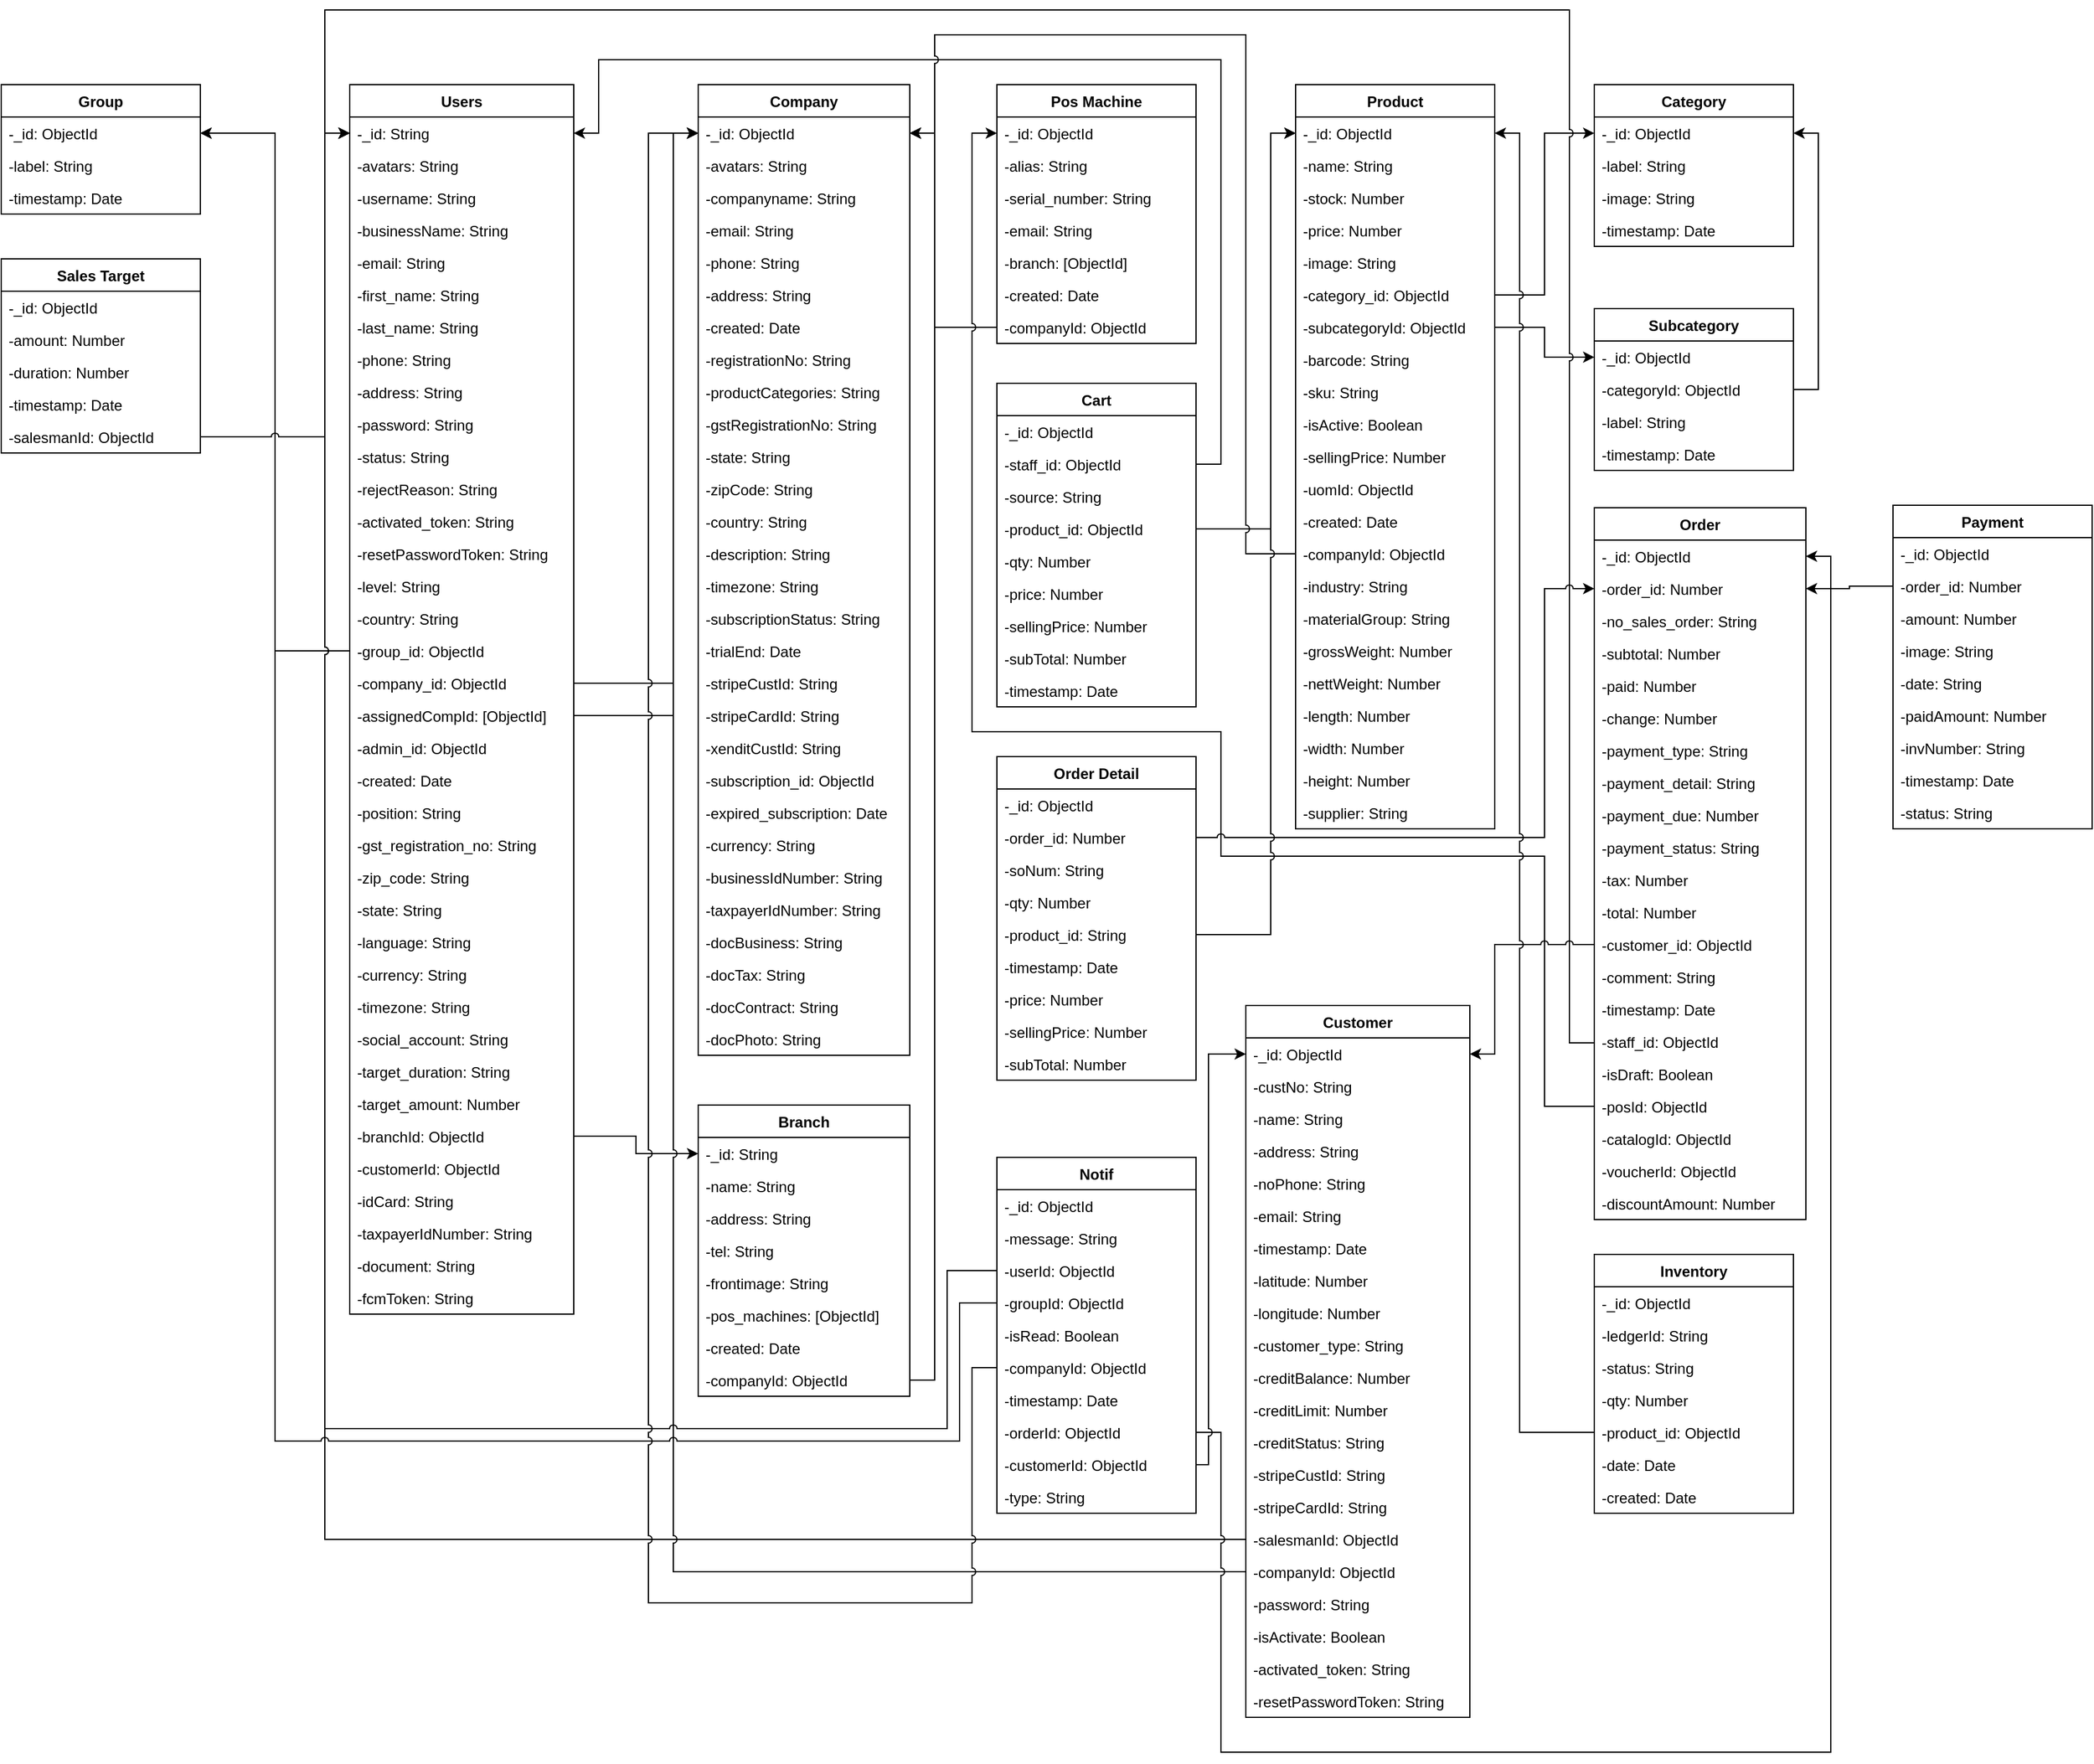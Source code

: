 <mxfile version="21.0.6" type="github">
  <diagram name="Page-1" id="u64kF_K7j2VqbLKm3lEK">
    <mxGraphModel dx="1024" dy="654" grid="1" gridSize="10" guides="1" tooltips="1" connect="1" arrows="1" fold="1" page="1" pageScale="1" pageWidth="850" pageHeight="1100" math="0" shadow="0">
      <root>
        <mxCell id="0" />
        <mxCell id="1" parent="0" />
        <mxCell id="Ae9k6Zl7AhmTWwY1wzkp-145" value="Group" style="swimlane;fontStyle=1;childLayout=stackLayout;horizontal=1;startSize=26;horizontalStack=0;resizeParent=1;resizeParentMax=0;resizeLast=0;collapsible=1;marginBottom=0;" vertex="1" parent="1">
          <mxGeometry x="40" y="140" width="160" height="104" as="geometry" />
        </mxCell>
        <mxCell id="Ae9k6Zl7AhmTWwY1wzkp-146" value="-_id: ObjectId" style="text;strokeColor=none;fillColor=none;align=left;verticalAlign=top;spacingLeft=4;spacingRight=4;overflow=hidden;rotatable=0;points=[[0,0.5],[1,0.5]];portConstraint=eastwest;" vertex="1" parent="Ae9k6Zl7AhmTWwY1wzkp-145">
          <mxGeometry y="26" width="160" height="26" as="geometry" />
        </mxCell>
        <mxCell id="Ae9k6Zl7AhmTWwY1wzkp-147" value="-label: String" style="text;strokeColor=none;fillColor=none;align=left;verticalAlign=top;spacingLeft=4;spacingRight=4;overflow=hidden;rotatable=0;points=[[0,0.5],[1,0.5]];portConstraint=eastwest;" vertex="1" parent="Ae9k6Zl7AhmTWwY1wzkp-145">
          <mxGeometry y="52" width="160" height="26" as="geometry" />
        </mxCell>
        <mxCell id="Ae9k6Zl7AhmTWwY1wzkp-148" value="-timestamp: Date" style="text;strokeColor=none;fillColor=none;align=left;verticalAlign=top;spacingLeft=4;spacingRight=4;overflow=hidden;rotatable=0;points=[[0,0.5],[1,0.5]];portConstraint=eastwest;" vertex="1" parent="Ae9k6Zl7AhmTWwY1wzkp-145">
          <mxGeometry y="78" width="160" height="26" as="geometry" />
        </mxCell>
        <mxCell id="Ae9k6Zl7AhmTWwY1wzkp-151" value="Company" style="swimlane;fontStyle=1;childLayout=stackLayout;horizontal=1;startSize=26;horizontalStack=0;resizeParent=1;resizeParentMax=0;resizeLast=0;collapsible=1;marginBottom=0;" vertex="1" parent="1">
          <mxGeometry x="600" y="140" width="170" height="780" as="geometry" />
        </mxCell>
        <mxCell id="Ae9k6Zl7AhmTWwY1wzkp-152" value="-_id: ObjectId" style="text;strokeColor=none;fillColor=none;align=left;verticalAlign=top;spacingLeft=4;spacingRight=4;overflow=hidden;rotatable=0;points=[[0,0.5],[1,0.5]];portConstraint=eastwest;" vertex="1" parent="Ae9k6Zl7AhmTWwY1wzkp-151">
          <mxGeometry y="26" width="170" height="26" as="geometry" />
        </mxCell>
        <mxCell id="Ae9k6Zl7AhmTWwY1wzkp-153" value="-avatars: String" style="text;strokeColor=none;fillColor=none;align=left;verticalAlign=top;spacingLeft=4;spacingRight=4;overflow=hidden;rotatable=0;points=[[0,0.5],[1,0.5]];portConstraint=eastwest;" vertex="1" parent="Ae9k6Zl7AhmTWwY1wzkp-151">
          <mxGeometry y="52" width="170" height="26" as="geometry" />
        </mxCell>
        <mxCell id="Ae9k6Zl7AhmTWwY1wzkp-154" value="-companyname: String" style="text;strokeColor=none;fillColor=none;align=left;verticalAlign=top;spacingLeft=4;spacingRight=4;overflow=hidden;rotatable=0;points=[[0,0.5],[1,0.5]];portConstraint=eastwest;" vertex="1" parent="Ae9k6Zl7AhmTWwY1wzkp-151">
          <mxGeometry y="78" width="170" height="26" as="geometry" />
        </mxCell>
        <mxCell id="Ae9k6Zl7AhmTWwY1wzkp-155" value="-email: String" style="text;strokeColor=none;fillColor=none;align=left;verticalAlign=top;spacingLeft=4;spacingRight=4;overflow=hidden;rotatable=0;points=[[0,0.5],[1,0.5]];portConstraint=eastwest;" vertex="1" parent="Ae9k6Zl7AhmTWwY1wzkp-151">
          <mxGeometry y="104" width="170" height="26" as="geometry" />
        </mxCell>
        <mxCell id="Ae9k6Zl7AhmTWwY1wzkp-156" value="-phone: String" style="text;strokeColor=none;fillColor=none;align=left;verticalAlign=top;spacingLeft=4;spacingRight=4;overflow=hidden;rotatable=0;points=[[0,0.5],[1,0.5]];portConstraint=eastwest;" vertex="1" parent="Ae9k6Zl7AhmTWwY1wzkp-151">
          <mxGeometry y="130" width="170" height="26" as="geometry" />
        </mxCell>
        <mxCell id="Ae9k6Zl7AhmTWwY1wzkp-157" value="-address: String" style="text;strokeColor=none;fillColor=none;align=left;verticalAlign=top;spacingLeft=4;spacingRight=4;overflow=hidden;rotatable=0;points=[[0,0.5],[1,0.5]];portConstraint=eastwest;" vertex="1" parent="Ae9k6Zl7AhmTWwY1wzkp-151">
          <mxGeometry y="156" width="170" height="26" as="geometry" />
        </mxCell>
        <mxCell id="Ae9k6Zl7AhmTWwY1wzkp-158" value="-created: Date" style="text;strokeColor=none;fillColor=none;align=left;verticalAlign=top;spacingLeft=4;spacingRight=4;overflow=hidden;rotatable=0;points=[[0,0.5],[1,0.5]];portConstraint=eastwest;" vertex="1" parent="Ae9k6Zl7AhmTWwY1wzkp-151">
          <mxGeometry y="182" width="170" height="26" as="geometry" />
        </mxCell>
        <mxCell id="Ae9k6Zl7AhmTWwY1wzkp-159" value="-registrationNo: String" style="text;strokeColor=none;fillColor=none;align=left;verticalAlign=top;spacingLeft=4;spacingRight=4;overflow=hidden;rotatable=0;points=[[0,0.5],[1,0.5]];portConstraint=eastwest;" vertex="1" parent="Ae9k6Zl7AhmTWwY1wzkp-151">
          <mxGeometry y="208" width="170" height="26" as="geometry" />
        </mxCell>
        <mxCell id="Ae9k6Zl7AhmTWwY1wzkp-160" value="-productCategories: String" style="text;strokeColor=none;fillColor=none;align=left;verticalAlign=top;spacingLeft=4;spacingRight=4;overflow=hidden;rotatable=0;points=[[0,0.5],[1,0.5]];portConstraint=eastwest;" vertex="1" parent="Ae9k6Zl7AhmTWwY1wzkp-151">
          <mxGeometry y="234" width="170" height="26" as="geometry" />
        </mxCell>
        <mxCell id="Ae9k6Zl7AhmTWwY1wzkp-161" value="-gstRegistrationNo: String" style="text;strokeColor=none;fillColor=none;align=left;verticalAlign=top;spacingLeft=4;spacingRight=4;overflow=hidden;rotatable=0;points=[[0,0.5],[1,0.5]];portConstraint=eastwest;" vertex="1" parent="Ae9k6Zl7AhmTWwY1wzkp-151">
          <mxGeometry y="260" width="170" height="26" as="geometry" />
        </mxCell>
        <mxCell id="Ae9k6Zl7AhmTWwY1wzkp-162" value="-state: String" style="text;strokeColor=none;fillColor=none;align=left;verticalAlign=top;spacingLeft=4;spacingRight=4;overflow=hidden;rotatable=0;points=[[0,0.5],[1,0.5]];portConstraint=eastwest;" vertex="1" parent="Ae9k6Zl7AhmTWwY1wzkp-151">
          <mxGeometry y="286" width="170" height="26" as="geometry" />
        </mxCell>
        <mxCell id="Ae9k6Zl7AhmTWwY1wzkp-163" value="-zipCode: String" style="text;strokeColor=none;fillColor=none;align=left;verticalAlign=top;spacingLeft=4;spacingRight=4;overflow=hidden;rotatable=0;points=[[0,0.5],[1,0.5]];portConstraint=eastwest;" vertex="1" parent="Ae9k6Zl7AhmTWwY1wzkp-151">
          <mxGeometry y="312" width="170" height="26" as="geometry" />
        </mxCell>
        <mxCell id="Ae9k6Zl7AhmTWwY1wzkp-164" value="-country: String" style="text;strokeColor=none;fillColor=none;align=left;verticalAlign=top;spacingLeft=4;spacingRight=4;overflow=hidden;rotatable=0;points=[[0,0.5],[1,0.5]];portConstraint=eastwest;" vertex="1" parent="Ae9k6Zl7AhmTWwY1wzkp-151">
          <mxGeometry y="338" width="170" height="26" as="geometry" />
        </mxCell>
        <mxCell id="Ae9k6Zl7AhmTWwY1wzkp-165" value="-description: String" style="text;strokeColor=none;fillColor=none;align=left;verticalAlign=top;spacingLeft=4;spacingRight=4;overflow=hidden;rotatable=0;points=[[0,0.5],[1,0.5]];portConstraint=eastwest;" vertex="1" parent="Ae9k6Zl7AhmTWwY1wzkp-151">
          <mxGeometry y="364" width="170" height="26" as="geometry" />
        </mxCell>
        <mxCell id="Ae9k6Zl7AhmTWwY1wzkp-166" value="-timezone: String" style="text;strokeColor=none;fillColor=none;align=left;verticalAlign=top;spacingLeft=4;spacingRight=4;overflow=hidden;rotatable=0;points=[[0,0.5],[1,0.5]];portConstraint=eastwest;" vertex="1" parent="Ae9k6Zl7AhmTWwY1wzkp-151">
          <mxGeometry y="390" width="170" height="26" as="geometry" />
        </mxCell>
        <mxCell id="Ae9k6Zl7AhmTWwY1wzkp-167" value="-subscriptionStatus: String" style="text;strokeColor=none;fillColor=none;align=left;verticalAlign=top;spacingLeft=4;spacingRight=4;overflow=hidden;rotatable=0;points=[[0,0.5],[1,0.5]];portConstraint=eastwest;" vertex="1" parent="Ae9k6Zl7AhmTWwY1wzkp-151">
          <mxGeometry y="416" width="170" height="26" as="geometry" />
        </mxCell>
        <mxCell id="Ae9k6Zl7AhmTWwY1wzkp-168" value="-trialEnd: Date" style="text;strokeColor=none;fillColor=none;align=left;verticalAlign=top;spacingLeft=4;spacingRight=4;overflow=hidden;rotatable=0;points=[[0,0.5],[1,0.5]];portConstraint=eastwest;" vertex="1" parent="Ae9k6Zl7AhmTWwY1wzkp-151">
          <mxGeometry y="442" width="170" height="26" as="geometry" />
        </mxCell>
        <mxCell id="Ae9k6Zl7AhmTWwY1wzkp-169" value="-stripeCustId: String" style="text;strokeColor=none;fillColor=none;align=left;verticalAlign=top;spacingLeft=4;spacingRight=4;overflow=hidden;rotatable=0;points=[[0,0.5],[1,0.5]];portConstraint=eastwest;" vertex="1" parent="Ae9k6Zl7AhmTWwY1wzkp-151">
          <mxGeometry y="468" width="170" height="26" as="geometry" />
        </mxCell>
        <mxCell id="Ae9k6Zl7AhmTWwY1wzkp-170" value="-stripeCardId: String" style="text;strokeColor=none;fillColor=none;align=left;verticalAlign=top;spacingLeft=4;spacingRight=4;overflow=hidden;rotatable=0;points=[[0,0.5],[1,0.5]];portConstraint=eastwest;" vertex="1" parent="Ae9k6Zl7AhmTWwY1wzkp-151">
          <mxGeometry y="494" width="170" height="26" as="geometry" />
        </mxCell>
        <mxCell id="Ae9k6Zl7AhmTWwY1wzkp-171" value="-xenditCustId: String" style="text;strokeColor=none;fillColor=none;align=left;verticalAlign=top;spacingLeft=4;spacingRight=4;overflow=hidden;rotatable=0;points=[[0,0.5],[1,0.5]];portConstraint=eastwest;" vertex="1" parent="Ae9k6Zl7AhmTWwY1wzkp-151">
          <mxGeometry y="520" width="170" height="26" as="geometry" />
        </mxCell>
        <mxCell id="Ae9k6Zl7AhmTWwY1wzkp-172" value="-subscription_id: ObjectId" style="text;strokeColor=none;fillColor=none;align=left;verticalAlign=top;spacingLeft=4;spacingRight=4;overflow=hidden;rotatable=0;points=[[0,0.5],[1,0.5]];portConstraint=eastwest;" vertex="1" parent="Ae9k6Zl7AhmTWwY1wzkp-151">
          <mxGeometry y="546" width="170" height="26" as="geometry" />
        </mxCell>
        <mxCell id="Ae9k6Zl7AhmTWwY1wzkp-173" value="-expired_subscription: Date" style="text;strokeColor=none;fillColor=none;align=left;verticalAlign=top;spacingLeft=4;spacingRight=4;overflow=hidden;rotatable=0;points=[[0,0.5],[1,0.5]];portConstraint=eastwest;" vertex="1" parent="Ae9k6Zl7AhmTWwY1wzkp-151">
          <mxGeometry y="572" width="170" height="26" as="geometry" />
        </mxCell>
        <mxCell id="Ae9k6Zl7AhmTWwY1wzkp-174" value="-currency: String" style="text;strokeColor=none;fillColor=none;align=left;verticalAlign=top;spacingLeft=4;spacingRight=4;overflow=hidden;rotatable=0;points=[[0,0.5],[1,0.5]];portConstraint=eastwest;" vertex="1" parent="Ae9k6Zl7AhmTWwY1wzkp-151">
          <mxGeometry y="598" width="170" height="26" as="geometry" />
        </mxCell>
        <mxCell id="Ae9k6Zl7AhmTWwY1wzkp-175" value="-businessIdNumber: String" style="text;strokeColor=none;fillColor=none;align=left;verticalAlign=top;spacingLeft=4;spacingRight=4;overflow=hidden;rotatable=0;points=[[0,0.5],[1,0.5]];portConstraint=eastwest;" vertex="1" parent="Ae9k6Zl7AhmTWwY1wzkp-151">
          <mxGeometry y="624" width="170" height="26" as="geometry" />
        </mxCell>
        <mxCell id="Ae9k6Zl7AhmTWwY1wzkp-176" value="-taxpayerIdNumber: String" style="text;strokeColor=none;fillColor=none;align=left;verticalAlign=top;spacingLeft=4;spacingRight=4;overflow=hidden;rotatable=0;points=[[0,0.5],[1,0.5]];portConstraint=eastwest;" vertex="1" parent="Ae9k6Zl7AhmTWwY1wzkp-151">
          <mxGeometry y="650" width="170" height="26" as="geometry" />
        </mxCell>
        <mxCell id="Ae9k6Zl7AhmTWwY1wzkp-177" value="-docBusiness: String" style="text;strokeColor=none;fillColor=none;align=left;verticalAlign=top;spacingLeft=4;spacingRight=4;overflow=hidden;rotatable=0;points=[[0,0.5],[1,0.5]];portConstraint=eastwest;" vertex="1" parent="Ae9k6Zl7AhmTWwY1wzkp-151">
          <mxGeometry y="676" width="170" height="26" as="geometry" />
        </mxCell>
        <mxCell id="Ae9k6Zl7AhmTWwY1wzkp-178" value="-docTax: String" style="text;strokeColor=none;fillColor=none;align=left;verticalAlign=top;spacingLeft=4;spacingRight=4;overflow=hidden;rotatable=0;points=[[0,0.5],[1,0.5]];portConstraint=eastwest;" vertex="1" parent="Ae9k6Zl7AhmTWwY1wzkp-151">
          <mxGeometry y="702" width="170" height="26" as="geometry" />
        </mxCell>
        <mxCell id="Ae9k6Zl7AhmTWwY1wzkp-179" value="-docContract: String" style="text;strokeColor=none;fillColor=none;align=left;verticalAlign=top;spacingLeft=4;spacingRight=4;overflow=hidden;rotatable=0;points=[[0,0.5],[1,0.5]];portConstraint=eastwest;" vertex="1" parent="Ae9k6Zl7AhmTWwY1wzkp-151">
          <mxGeometry y="728" width="170" height="26" as="geometry" />
        </mxCell>
        <mxCell id="Ae9k6Zl7AhmTWwY1wzkp-180" value="-docPhoto: String" style="text;strokeColor=none;fillColor=none;align=left;verticalAlign=top;spacingLeft=4;spacingRight=4;overflow=hidden;rotatable=0;points=[[0,0.5],[1,0.5]];portConstraint=eastwest;" vertex="1" parent="Ae9k6Zl7AhmTWwY1wzkp-151">
          <mxGeometry y="754" width="170" height="26" as="geometry" />
        </mxCell>
        <mxCell id="Ae9k6Zl7AhmTWwY1wzkp-181" value="Users" style="swimlane;fontStyle=1;childLayout=stackLayout;horizontal=1;startSize=26;horizontalStack=0;resizeParent=1;resizeParentMax=0;resizeLast=0;collapsible=1;marginBottom=0;" vertex="1" parent="1">
          <mxGeometry x="320" y="140" width="180" height="988" as="geometry" />
        </mxCell>
        <mxCell id="Ae9k6Zl7AhmTWwY1wzkp-182" value="-_id: String" style="text;strokeColor=none;fillColor=none;align=left;verticalAlign=top;spacingLeft=4;spacingRight=4;overflow=hidden;rotatable=0;points=[[0,0.5],[1,0.5]];portConstraint=eastwest;" vertex="1" parent="Ae9k6Zl7AhmTWwY1wzkp-181">
          <mxGeometry y="26" width="180" height="26" as="geometry" />
        </mxCell>
        <mxCell id="Ae9k6Zl7AhmTWwY1wzkp-183" value="-avatars: String" style="text;strokeColor=none;fillColor=none;align=left;verticalAlign=top;spacingLeft=4;spacingRight=4;overflow=hidden;rotatable=0;points=[[0,0.5],[1,0.5]];portConstraint=eastwest;" vertex="1" parent="Ae9k6Zl7AhmTWwY1wzkp-181">
          <mxGeometry y="52" width="180" height="26" as="geometry" />
        </mxCell>
        <mxCell id="Ae9k6Zl7AhmTWwY1wzkp-184" value="-username: String" style="text;strokeColor=none;fillColor=none;align=left;verticalAlign=top;spacingLeft=4;spacingRight=4;overflow=hidden;rotatable=0;points=[[0,0.5],[1,0.5]];portConstraint=eastwest;" vertex="1" parent="Ae9k6Zl7AhmTWwY1wzkp-181">
          <mxGeometry y="78" width="180" height="26" as="geometry" />
        </mxCell>
        <mxCell id="Ae9k6Zl7AhmTWwY1wzkp-185" value="-businessName: String" style="text;strokeColor=none;fillColor=none;align=left;verticalAlign=top;spacingLeft=4;spacingRight=4;overflow=hidden;rotatable=0;points=[[0,0.5],[1,0.5]];portConstraint=eastwest;" vertex="1" parent="Ae9k6Zl7AhmTWwY1wzkp-181">
          <mxGeometry y="104" width="180" height="26" as="geometry" />
        </mxCell>
        <mxCell id="Ae9k6Zl7AhmTWwY1wzkp-186" value="-email: String" style="text;strokeColor=none;fillColor=none;align=left;verticalAlign=top;spacingLeft=4;spacingRight=4;overflow=hidden;rotatable=0;points=[[0,0.5],[1,0.5]];portConstraint=eastwest;" vertex="1" parent="Ae9k6Zl7AhmTWwY1wzkp-181">
          <mxGeometry y="130" width="180" height="26" as="geometry" />
        </mxCell>
        <mxCell id="Ae9k6Zl7AhmTWwY1wzkp-187" value="-first_name: String" style="text;strokeColor=none;fillColor=none;align=left;verticalAlign=top;spacingLeft=4;spacingRight=4;overflow=hidden;rotatable=0;points=[[0,0.5],[1,0.5]];portConstraint=eastwest;" vertex="1" parent="Ae9k6Zl7AhmTWwY1wzkp-181">
          <mxGeometry y="156" width="180" height="26" as="geometry" />
        </mxCell>
        <mxCell id="Ae9k6Zl7AhmTWwY1wzkp-188" value="-last_name: String" style="text;strokeColor=none;fillColor=none;align=left;verticalAlign=top;spacingLeft=4;spacingRight=4;overflow=hidden;rotatable=0;points=[[0,0.5],[1,0.5]];portConstraint=eastwest;" vertex="1" parent="Ae9k6Zl7AhmTWwY1wzkp-181">
          <mxGeometry y="182" width="180" height="26" as="geometry" />
        </mxCell>
        <mxCell id="Ae9k6Zl7AhmTWwY1wzkp-189" value="-phone: String" style="text;strokeColor=none;fillColor=none;align=left;verticalAlign=top;spacingLeft=4;spacingRight=4;overflow=hidden;rotatable=0;points=[[0,0.5],[1,0.5]];portConstraint=eastwest;" vertex="1" parent="Ae9k6Zl7AhmTWwY1wzkp-181">
          <mxGeometry y="208" width="180" height="26" as="geometry" />
        </mxCell>
        <mxCell id="Ae9k6Zl7AhmTWwY1wzkp-190" value="-address: String" style="text;strokeColor=none;fillColor=none;align=left;verticalAlign=top;spacingLeft=4;spacingRight=4;overflow=hidden;rotatable=0;points=[[0,0.5],[1,0.5]];portConstraint=eastwest;" vertex="1" parent="Ae9k6Zl7AhmTWwY1wzkp-181">
          <mxGeometry y="234" width="180" height="26" as="geometry" />
        </mxCell>
        <mxCell id="Ae9k6Zl7AhmTWwY1wzkp-191" value="-password: String" style="text;strokeColor=none;fillColor=none;align=left;verticalAlign=top;spacingLeft=4;spacingRight=4;overflow=hidden;rotatable=0;points=[[0,0.5],[1,0.5]];portConstraint=eastwest;" vertex="1" parent="Ae9k6Zl7AhmTWwY1wzkp-181">
          <mxGeometry y="260" width="180" height="26" as="geometry" />
        </mxCell>
        <mxCell id="Ae9k6Zl7AhmTWwY1wzkp-192" value="-status: String" style="text;strokeColor=none;fillColor=none;align=left;verticalAlign=top;spacingLeft=4;spacingRight=4;overflow=hidden;rotatable=0;points=[[0,0.5],[1,0.5]];portConstraint=eastwest;" vertex="1" parent="Ae9k6Zl7AhmTWwY1wzkp-181">
          <mxGeometry y="286" width="180" height="26" as="geometry" />
        </mxCell>
        <mxCell id="Ae9k6Zl7AhmTWwY1wzkp-193" value="-rejectReason: String" style="text;strokeColor=none;fillColor=none;align=left;verticalAlign=top;spacingLeft=4;spacingRight=4;overflow=hidden;rotatable=0;points=[[0,0.5],[1,0.5]];portConstraint=eastwest;" vertex="1" parent="Ae9k6Zl7AhmTWwY1wzkp-181">
          <mxGeometry y="312" width="180" height="26" as="geometry" />
        </mxCell>
        <mxCell id="Ae9k6Zl7AhmTWwY1wzkp-194" value="-activated_token: String" style="text;strokeColor=none;fillColor=none;align=left;verticalAlign=top;spacingLeft=4;spacingRight=4;overflow=hidden;rotatable=0;points=[[0,0.5],[1,0.5]];portConstraint=eastwest;" vertex="1" parent="Ae9k6Zl7AhmTWwY1wzkp-181">
          <mxGeometry y="338" width="180" height="26" as="geometry" />
        </mxCell>
        <mxCell id="Ae9k6Zl7AhmTWwY1wzkp-195" value="-resetPasswordToken: String" style="text;strokeColor=none;fillColor=none;align=left;verticalAlign=top;spacingLeft=4;spacingRight=4;overflow=hidden;rotatable=0;points=[[0,0.5],[1,0.5]];portConstraint=eastwest;" vertex="1" parent="Ae9k6Zl7AhmTWwY1wzkp-181">
          <mxGeometry y="364" width="180" height="26" as="geometry" />
        </mxCell>
        <mxCell id="Ae9k6Zl7AhmTWwY1wzkp-196" value="-level: String" style="text;strokeColor=none;fillColor=none;align=left;verticalAlign=top;spacingLeft=4;spacingRight=4;overflow=hidden;rotatable=0;points=[[0,0.5],[1,0.5]];portConstraint=eastwest;" vertex="1" parent="Ae9k6Zl7AhmTWwY1wzkp-181">
          <mxGeometry y="390" width="180" height="26" as="geometry" />
        </mxCell>
        <mxCell id="Ae9k6Zl7AhmTWwY1wzkp-197" value="-country: String" style="text;strokeColor=none;fillColor=none;align=left;verticalAlign=top;spacingLeft=4;spacingRight=4;overflow=hidden;rotatable=0;points=[[0,0.5],[1,0.5]];portConstraint=eastwest;" vertex="1" parent="Ae9k6Zl7AhmTWwY1wzkp-181">
          <mxGeometry y="416" width="180" height="26" as="geometry" />
        </mxCell>
        <mxCell id="Ae9k6Zl7AhmTWwY1wzkp-198" value="-group_id: ObjectId" style="text;strokeColor=none;fillColor=none;align=left;verticalAlign=top;spacingLeft=4;spacingRight=4;overflow=hidden;rotatable=0;points=[[0,0.5],[1,0.5]];portConstraint=eastwest;" vertex="1" parent="Ae9k6Zl7AhmTWwY1wzkp-181">
          <mxGeometry y="442" width="180" height="26" as="geometry" />
        </mxCell>
        <mxCell id="Ae9k6Zl7AhmTWwY1wzkp-199" value="-company_id: ObjectId" style="text;strokeColor=none;fillColor=none;align=left;verticalAlign=top;spacingLeft=4;spacingRight=4;overflow=hidden;rotatable=0;points=[[0,0.5],[1,0.5]];portConstraint=eastwest;" vertex="1" parent="Ae9k6Zl7AhmTWwY1wzkp-181">
          <mxGeometry y="468" width="180" height="26" as="geometry" />
        </mxCell>
        <mxCell id="Ae9k6Zl7AhmTWwY1wzkp-200" value="-assignedCompId: [ObjectId]" style="text;strokeColor=none;fillColor=none;align=left;verticalAlign=top;spacingLeft=4;spacingRight=4;overflow=hidden;rotatable=0;points=[[0,0.5],[1,0.5]];portConstraint=eastwest;" vertex="1" parent="Ae9k6Zl7AhmTWwY1wzkp-181">
          <mxGeometry y="494" width="180" height="26" as="geometry" />
        </mxCell>
        <mxCell id="Ae9k6Zl7AhmTWwY1wzkp-201" value="-admin_id: ObjectId" style="text;strokeColor=none;fillColor=none;align=left;verticalAlign=top;spacingLeft=4;spacingRight=4;overflow=hidden;rotatable=0;points=[[0,0.5],[1,0.5]];portConstraint=eastwest;" vertex="1" parent="Ae9k6Zl7AhmTWwY1wzkp-181">
          <mxGeometry y="520" width="180" height="26" as="geometry" />
        </mxCell>
        <mxCell id="Ae9k6Zl7AhmTWwY1wzkp-202" value="-created: Date" style="text;strokeColor=none;fillColor=none;align=left;verticalAlign=top;spacingLeft=4;spacingRight=4;overflow=hidden;rotatable=0;points=[[0,0.5],[1,0.5]];portConstraint=eastwest;" vertex="1" parent="Ae9k6Zl7AhmTWwY1wzkp-181">
          <mxGeometry y="546" width="180" height="26" as="geometry" />
        </mxCell>
        <mxCell id="Ae9k6Zl7AhmTWwY1wzkp-203" value="-position: String" style="text;strokeColor=none;fillColor=none;align=left;verticalAlign=top;spacingLeft=4;spacingRight=4;overflow=hidden;rotatable=0;points=[[0,0.5],[1,0.5]];portConstraint=eastwest;" vertex="1" parent="Ae9k6Zl7AhmTWwY1wzkp-181">
          <mxGeometry y="572" width="180" height="26" as="geometry" />
        </mxCell>
        <mxCell id="Ae9k6Zl7AhmTWwY1wzkp-204" value="-gst_registration_no: String" style="text;strokeColor=none;fillColor=none;align=left;verticalAlign=top;spacingLeft=4;spacingRight=4;overflow=hidden;rotatable=0;points=[[0,0.5],[1,0.5]];portConstraint=eastwest;" vertex="1" parent="Ae9k6Zl7AhmTWwY1wzkp-181">
          <mxGeometry y="598" width="180" height="26" as="geometry" />
        </mxCell>
        <mxCell id="Ae9k6Zl7AhmTWwY1wzkp-205" value="-zip_code: String" style="text;strokeColor=none;fillColor=none;align=left;verticalAlign=top;spacingLeft=4;spacingRight=4;overflow=hidden;rotatable=0;points=[[0,0.5],[1,0.5]];portConstraint=eastwest;" vertex="1" parent="Ae9k6Zl7AhmTWwY1wzkp-181">
          <mxGeometry y="624" width="180" height="26" as="geometry" />
        </mxCell>
        <mxCell id="Ae9k6Zl7AhmTWwY1wzkp-206" value="-state: String" style="text;strokeColor=none;fillColor=none;align=left;verticalAlign=top;spacingLeft=4;spacingRight=4;overflow=hidden;rotatable=0;points=[[0,0.5],[1,0.5]];portConstraint=eastwest;" vertex="1" parent="Ae9k6Zl7AhmTWwY1wzkp-181">
          <mxGeometry y="650" width="180" height="26" as="geometry" />
        </mxCell>
        <mxCell id="Ae9k6Zl7AhmTWwY1wzkp-207" value="-language: String" style="text;strokeColor=none;fillColor=none;align=left;verticalAlign=top;spacingLeft=4;spacingRight=4;overflow=hidden;rotatable=0;points=[[0,0.5],[1,0.5]];portConstraint=eastwest;" vertex="1" parent="Ae9k6Zl7AhmTWwY1wzkp-181">
          <mxGeometry y="676" width="180" height="26" as="geometry" />
        </mxCell>
        <mxCell id="Ae9k6Zl7AhmTWwY1wzkp-208" value="-currency: String" style="text;strokeColor=none;fillColor=none;align=left;verticalAlign=top;spacingLeft=4;spacingRight=4;overflow=hidden;rotatable=0;points=[[0,0.5],[1,0.5]];portConstraint=eastwest;" vertex="1" parent="Ae9k6Zl7AhmTWwY1wzkp-181">
          <mxGeometry y="702" width="180" height="26" as="geometry" />
        </mxCell>
        <mxCell id="Ae9k6Zl7AhmTWwY1wzkp-209" value="-timezone: String" style="text;strokeColor=none;fillColor=none;align=left;verticalAlign=top;spacingLeft=4;spacingRight=4;overflow=hidden;rotatable=0;points=[[0,0.5],[1,0.5]];portConstraint=eastwest;" vertex="1" parent="Ae9k6Zl7AhmTWwY1wzkp-181">
          <mxGeometry y="728" width="180" height="26" as="geometry" />
        </mxCell>
        <mxCell id="Ae9k6Zl7AhmTWwY1wzkp-210" value="-social_account: String" style="text;strokeColor=none;fillColor=none;align=left;verticalAlign=top;spacingLeft=4;spacingRight=4;overflow=hidden;rotatable=0;points=[[0,0.5],[1,0.5]];portConstraint=eastwest;" vertex="1" parent="Ae9k6Zl7AhmTWwY1wzkp-181">
          <mxGeometry y="754" width="180" height="26" as="geometry" />
        </mxCell>
        <mxCell id="Ae9k6Zl7AhmTWwY1wzkp-211" value="-target_duration: String" style="text;strokeColor=none;fillColor=none;align=left;verticalAlign=top;spacingLeft=4;spacingRight=4;overflow=hidden;rotatable=0;points=[[0,0.5],[1,0.5]];portConstraint=eastwest;" vertex="1" parent="Ae9k6Zl7AhmTWwY1wzkp-181">
          <mxGeometry y="780" width="180" height="26" as="geometry" />
        </mxCell>
        <mxCell id="Ae9k6Zl7AhmTWwY1wzkp-212" value="-target_amount: Number" style="text;strokeColor=none;fillColor=none;align=left;verticalAlign=top;spacingLeft=4;spacingRight=4;overflow=hidden;rotatable=0;points=[[0,0.5],[1,0.5]];portConstraint=eastwest;" vertex="1" parent="Ae9k6Zl7AhmTWwY1wzkp-181">
          <mxGeometry y="806" width="180" height="26" as="geometry" />
        </mxCell>
        <mxCell id="Ae9k6Zl7AhmTWwY1wzkp-213" value="-branchId: ObjectId" style="text;strokeColor=none;fillColor=none;align=left;verticalAlign=top;spacingLeft=4;spacingRight=4;overflow=hidden;rotatable=0;points=[[0,0.5],[1,0.5]];portConstraint=eastwest;" vertex="1" parent="Ae9k6Zl7AhmTWwY1wzkp-181">
          <mxGeometry y="832" width="180" height="26" as="geometry" />
        </mxCell>
        <mxCell id="Ae9k6Zl7AhmTWwY1wzkp-214" value="-customerId: ObjectId" style="text;strokeColor=none;fillColor=none;align=left;verticalAlign=top;spacingLeft=4;spacingRight=4;overflow=hidden;rotatable=0;points=[[0,0.5],[1,0.5]];portConstraint=eastwest;" vertex="1" parent="Ae9k6Zl7AhmTWwY1wzkp-181">
          <mxGeometry y="858" width="180" height="26" as="geometry" />
        </mxCell>
        <mxCell id="Ae9k6Zl7AhmTWwY1wzkp-215" value="-idCard: String" style="text;strokeColor=none;fillColor=none;align=left;verticalAlign=top;spacingLeft=4;spacingRight=4;overflow=hidden;rotatable=0;points=[[0,0.5],[1,0.5]];portConstraint=eastwest;" vertex="1" parent="Ae9k6Zl7AhmTWwY1wzkp-181">
          <mxGeometry y="884" width="180" height="26" as="geometry" />
        </mxCell>
        <mxCell id="Ae9k6Zl7AhmTWwY1wzkp-216" value="-taxpayerIdNumber: String" style="text;strokeColor=none;fillColor=none;align=left;verticalAlign=top;spacingLeft=4;spacingRight=4;overflow=hidden;rotatable=0;points=[[0,0.5],[1,0.5]];portConstraint=eastwest;" vertex="1" parent="Ae9k6Zl7AhmTWwY1wzkp-181">
          <mxGeometry y="910" width="180" height="26" as="geometry" />
        </mxCell>
        <mxCell id="Ae9k6Zl7AhmTWwY1wzkp-217" value="-document: String" style="text;strokeColor=none;fillColor=none;align=left;verticalAlign=top;spacingLeft=4;spacingRight=4;overflow=hidden;rotatable=0;points=[[0,0.5],[1,0.5]];portConstraint=eastwest;" vertex="1" parent="Ae9k6Zl7AhmTWwY1wzkp-181">
          <mxGeometry y="936" width="180" height="26" as="geometry" />
        </mxCell>
        <mxCell id="Ae9k6Zl7AhmTWwY1wzkp-218" value="-fcmToken: String" style="text;strokeColor=none;fillColor=none;align=left;verticalAlign=top;spacingLeft=4;spacingRight=4;overflow=hidden;rotatable=0;points=[[0,0.5],[1,0.5]];portConstraint=eastwest;" vertex="1" parent="Ae9k6Zl7AhmTWwY1wzkp-181">
          <mxGeometry y="962" width="180" height="26" as="geometry" />
        </mxCell>
        <mxCell id="Ae9k6Zl7AhmTWwY1wzkp-219" style="edgeStyle=orthogonalEdgeStyle;rounded=0;orthogonalLoop=1;jettySize=auto;html=1;exitX=0;exitY=0.5;exitDx=0;exitDy=0;entryX=1;entryY=0.5;entryDx=0;entryDy=0;" edge="1" parent="1" source="Ae9k6Zl7AhmTWwY1wzkp-198" target="Ae9k6Zl7AhmTWwY1wzkp-146">
          <mxGeometry relative="1" as="geometry" />
        </mxCell>
        <mxCell id="Ae9k6Zl7AhmTWwY1wzkp-221" style="edgeStyle=orthogonalEdgeStyle;rounded=0;orthogonalLoop=1;jettySize=auto;html=1;exitX=1;exitY=0.5;exitDx=0;exitDy=0;" edge="1" parent="1" source="Ae9k6Zl7AhmTWwY1wzkp-200" target="Ae9k6Zl7AhmTWwY1wzkp-152">
          <mxGeometry relative="1" as="geometry">
            <Array as="points">
              <mxPoint x="580" y="647" />
              <mxPoint x="580" y="179" />
            </Array>
          </mxGeometry>
        </mxCell>
        <mxCell id="Ae9k6Zl7AhmTWwY1wzkp-222" style="edgeStyle=orthogonalEdgeStyle;rounded=0;orthogonalLoop=1;jettySize=auto;html=1;exitX=1;exitY=0.5;exitDx=0;exitDy=0;" edge="1" parent="1" source="Ae9k6Zl7AhmTWwY1wzkp-199" target="Ae9k6Zl7AhmTWwY1wzkp-152">
          <mxGeometry relative="1" as="geometry">
            <Array as="points">
              <mxPoint x="580" y="621" />
              <mxPoint x="580" y="179" />
            </Array>
          </mxGeometry>
        </mxCell>
        <mxCell id="Ae9k6Zl7AhmTWwY1wzkp-223" value="Branch" style="swimlane;fontStyle=1;childLayout=stackLayout;horizontal=1;startSize=26;horizontalStack=0;resizeParent=1;resizeParentMax=0;resizeLast=0;collapsible=1;marginBottom=0;" vertex="1" parent="1">
          <mxGeometry x="600" y="960" width="170" height="234" as="geometry" />
        </mxCell>
        <mxCell id="Ae9k6Zl7AhmTWwY1wzkp-224" value="-_id: String" style="text;strokeColor=none;fillColor=none;align=left;verticalAlign=top;spacingLeft=4;spacingRight=4;overflow=hidden;rotatable=0;points=[[0,0.5],[1,0.5]];portConstraint=eastwest;" vertex="1" parent="Ae9k6Zl7AhmTWwY1wzkp-223">
          <mxGeometry y="26" width="170" height="26" as="geometry" />
        </mxCell>
        <mxCell id="Ae9k6Zl7AhmTWwY1wzkp-225" value="-name: String" style="text;strokeColor=none;fillColor=none;align=left;verticalAlign=top;spacingLeft=4;spacingRight=4;overflow=hidden;rotatable=0;points=[[0,0.5],[1,0.5]];portConstraint=eastwest;" vertex="1" parent="Ae9k6Zl7AhmTWwY1wzkp-223">
          <mxGeometry y="52" width="170" height="26" as="geometry" />
        </mxCell>
        <mxCell id="Ae9k6Zl7AhmTWwY1wzkp-226" value="-address: String" style="text;strokeColor=none;fillColor=none;align=left;verticalAlign=top;spacingLeft=4;spacingRight=4;overflow=hidden;rotatable=0;points=[[0,0.5],[1,0.5]];portConstraint=eastwest;" vertex="1" parent="Ae9k6Zl7AhmTWwY1wzkp-223">
          <mxGeometry y="78" width="170" height="26" as="geometry" />
        </mxCell>
        <mxCell id="Ae9k6Zl7AhmTWwY1wzkp-227" value="-tel: String" style="text;strokeColor=none;fillColor=none;align=left;verticalAlign=top;spacingLeft=4;spacingRight=4;overflow=hidden;rotatable=0;points=[[0,0.5],[1,0.5]];portConstraint=eastwest;" vertex="1" parent="Ae9k6Zl7AhmTWwY1wzkp-223">
          <mxGeometry y="104" width="170" height="26" as="geometry" />
        </mxCell>
        <mxCell id="Ae9k6Zl7AhmTWwY1wzkp-228" value="-frontimage: String" style="text;strokeColor=none;fillColor=none;align=left;verticalAlign=top;spacingLeft=4;spacingRight=4;overflow=hidden;rotatable=0;points=[[0,0.5],[1,0.5]];portConstraint=eastwest;" vertex="1" parent="Ae9k6Zl7AhmTWwY1wzkp-223">
          <mxGeometry y="130" width="170" height="26" as="geometry" />
        </mxCell>
        <mxCell id="Ae9k6Zl7AhmTWwY1wzkp-229" value="-pos_machines: [ObjectId]" style="text;strokeColor=none;fillColor=none;align=left;verticalAlign=top;spacingLeft=4;spacingRight=4;overflow=hidden;rotatable=0;points=[[0,0.5],[1,0.5]];portConstraint=eastwest;" vertex="1" parent="Ae9k6Zl7AhmTWwY1wzkp-223">
          <mxGeometry y="156" width="170" height="26" as="geometry" />
        </mxCell>
        <mxCell id="Ae9k6Zl7AhmTWwY1wzkp-230" value="-created: Date" style="text;strokeColor=none;fillColor=none;align=left;verticalAlign=top;spacingLeft=4;spacingRight=4;overflow=hidden;rotatable=0;points=[[0,0.5],[1,0.5]];portConstraint=eastwest;" vertex="1" parent="Ae9k6Zl7AhmTWwY1wzkp-223">
          <mxGeometry y="182" width="170" height="26" as="geometry" />
        </mxCell>
        <mxCell id="Ae9k6Zl7AhmTWwY1wzkp-231" value="-companyId: ObjectId" style="text;strokeColor=none;fillColor=none;align=left;verticalAlign=top;spacingLeft=4;spacingRight=4;overflow=hidden;rotatable=0;points=[[0,0.5],[1,0.5]];portConstraint=eastwest;" vertex="1" parent="Ae9k6Zl7AhmTWwY1wzkp-223">
          <mxGeometry y="208" width="170" height="26" as="geometry" />
        </mxCell>
        <mxCell id="Ae9k6Zl7AhmTWwY1wzkp-232" style="edgeStyle=orthogonalEdgeStyle;rounded=0;orthogonalLoop=1;jettySize=auto;html=1;exitX=1;exitY=0.5;exitDx=0;exitDy=0;" edge="1" parent="1" source="Ae9k6Zl7AhmTWwY1wzkp-213" target="Ae9k6Zl7AhmTWwY1wzkp-224">
          <mxGeometry relative="1" as="geometry" />
        </mxCell>
        <mxCell id="Ae9k6Zl7AhmTWwY1wzkp-242" style="edgeStyle=orthogonalEdgeStyle;rounded=0;orthogonalLoop=1;jettySize=auto;html=1;exitX=1;exitY=0.5;exitDx=0;exitDy=0;" edge="1" parent="1" source="Ae9k6Zl7AhmTWwY1wzkp-231" target="Ae9k6Zl7AhmTWwY1wzkp-152">
          <mxGeometry relative="1" as="geometry" />
        </mxCell>
        <mxCell id="Ae9k6Zl7AhmTWwY1wzkp-243" value="Pos Machine" style="swimlane;fontStyle=1;childLayout=stackLayout;horizontal=1;startSize=26;horizontalStack=0;resizeParent=1;resizeParentMax=0;resizeLast=0;collapsible=1;marginBottom=0;" vertex="1" parent="1">
          <mxGeometry x="840" y="140" width="160" height="208" as="geometry" />
        </mxCell>
        <mxCell id="Ae9k6Zl7AhmTWwY1wzkp-244" value="-_id: ObjectId" style="text;strokeColor=none;fillColor=none;align=left;verticalAlign=top;spacingLeft=4;spacingRight=4;overflow=hidden;rotatable=0;points=[[0,0.5],[1,0.5]];portConstraint=eastwest;" vertex="1" parent="Ae9k6Zl7AhmTWwY1wzkp-243">
          <mxGeometry y="26" width="160" height="26" as="geometry" />
        </mxCell>
        <mxCell id="Ae9k6Zl7AhmTWwY1wzkp-245" value="-alias: String" style="text;strokeColor=none;fillColor=none;align=left;verticalAlign=top;spacingLeft=4;spacingRight=4;overflow=hidden;rotatable=0;points=[[0,0.5],[1,0.5]];portConstraint=eastwest;" vertex="1" parent="Ae9k6Zl7AhmTWwY1wzkp-243">
          <mxGeometry y="52" width="160" height="26" as="geometry" />
        </mxCell>
        <mxCell id="Ae9k6Zl7AhmTWwY1wzkp-246" value="-serial_number: String" style="text;strokeColor=none;fillColor=none;align=left;verticalAlign=top;spacingLeft=4;spacingRight=4;overflow=hidden;rotatable=0;points=[[0,0.5],[1,0.5]];portConstraint=eastwest;" vertex="1" parent="Ae9k6Zl7AhmTWwY1wzkp-243">
          <mxGeometry y="78" width="160" height="26" as="geometry" />
        </mxCell>
        <mxCell id="Ae9k6Zl7AhmTWwY1wzkp-247" value="-email: String" style="text;strokeColor=none;fillColor=none;align=left;verticalAlign=top;spacingLeft=4;spacingRight=4;overflow=hidden;rotatable=0;points=[[0,0.5],[1,0.5]];portConstraint=eastwest;" vertex="1" parent="Ae9k6Zl7AhmTWwY1wzkp-243">
          <mxGeometry y="104" width="160" height="26" as="geometry" />
        </mxCell>
        <mxCell id="Ae9k6Zl7AhmTWwY1wzkp-248" value="-branch: [ObjectId]" style="text;strokeColor=none;fillColor=none;align=left;verticalAlign=top;spacingLeft=4;spacingRight=4;overflow=hidden;rotatable=0;points=[[0,0.5],[1,0.5]];portConstraint=eastwest;" vertex="1" parent="Ae9k6Zl7AhmTWwY1wzkp-243">
          <mxGeometry y="130" width="160" height="26" as="geometry" />
        </mxCell>
        <mxCell id="Ae9k6Zl7AhmTWwY1wzkp-249" value="-created: Date" style="text;strokeColor=none;fillColor=none;align=left;verticalAlign=top;spacingLeft=4;spacingRight=4;overflow=hidden;rotatable=0;points=[[0,0.5],[1,0.5]];portConstraint=eastwest;" vertex="1" parent="Ae9k6Zl7AhmTWwY1wzkp-243">
          <mxGeometry y="156" width="160" height="26" as="geometry" />
        </mxCell>
        <mxCell id="Ae9k6Zl7AhmTWwY1wzkp-250" value="-companyId: ObjectId" style="text;strokeColor=none;fillColor=none;align=left;verticalAlign=top;spacingLeft=4;spacingRight=4;overflow=hidden;rotatable=0;points=[[0,0.5],[1,0.5]];portConstraint=eastwest;" vertex="1" parent="Ae9k6Zl7AhmTWwY1wzkp-243">
          <mxGeometry y="182" width="160" height="26" as="geometry" />
        </mxCell>
        <mxCell id="Ae9k6Zl7AhmTWwY1wzkp-251" style="edgeStyle=orthogonalEdgeStyle;rounded=0;orthogonalLoop=1;jettySize=auto;html=1;exitX=0;exitY=0.5;exitDx=0;exitDy=0;" edge="1" parent="1" source="Ae9k6Zl7AhmTWwY1wzkp-250" target="Ae9k6Zl7AhmTWwY1wzkp-152">
          <mxGeometry relative="1" as="geometry">
            <Array as="points">
              <mxPoint x="790" y="335" />
              <mxPoint x="790" y="179" />
            </Array>
          </mxGeometry>
        </mxCell>
        <mxCell id="Ae9k6Zl7AhmTWwY1wzkp-253" value="Cart" style="swimlane;fontStyle=1;childLayout=stackLayout;horizontal=1;startSize=26;horizontalStack=0;resizeParent=1;resizeParentMax=0;resizeLast=0;collapsible=1;marginBottom=0;" vertex="1" parent="1">
          <mxGeometry x="840" y="380" width="160" height="260" as="geometry" />
        </mxCell>
        <mxCell id="Ae9k6Zl7AhmTWwY1wzkp-254" value="-_id: ObjectId" style="text;strokeColor=none;fillColor=none;align=left;verticalAlign=top;spacingLeft=4;spacingRight=4;overflow=hidden;rotatable=0;points=[[0,0.5],[1,0.5]];portConstraint=eastwest;" vertex="1" parent="Ae9k6Zl7AhmTWwY1wzkp-253">
          <mxGeometry y="26" width="160" height="26" as="geometry" />
        </mxCell>
        <mxCell id="Ae9k6Zl7AhmTWwY1wzkp-255" value="-staff_id: ObjectId" style="text;strokeColor=none;fillColor=none;align=left;verticalAlign=top;spacingLeft=4;spacingRight=4;overflow=hidden;rotatable=0;points=[[0,0.5],[1,0.5]];portConstraint=eastwest;" vertex="1" parent="Ae9k6Zl7AhmTWwY1wzkp-253">
          <mxGeometry y="52" width="160" height="26" as="geometry" />
        </mxCell>
        <mxCell id="Ae9k6Zl7AhmTWwY1wzkp-256" value="-source: String" style="text;strokeColor=none;fillColor=none;align=left;verticalAlign=top;spacingLeft=4;spacingRight=4;overflow=hidden;rotatable=0;points=[[0,0.5],[1,0.5]];portConstraint=eastwest;" vertex="1" parent="Ae9k6Zl7AhmTWwY1wzkp-253">
          <mxGeometry y="78" width="160" height="26" as="geometry" />
        </mxCell>
        <mxCell id="Ae9k6Zl7AhmTWwY1wzkp-257" value="-product_id: ObjectId" style="text;strokeColor=none;fillColor=none;align=left;verticalAlign=top;spacingLeft=4;spacingRight=4;overflow=hidden;rotatable=0;points=[[0,0.5],[1,0.5]];portConstraint=eastwest;" vertex="1" parent="Ae9k6Zl7AhmTWwY1wzkp-253">
          <mxGeometry y="104" width="160" height="26" as="geometry" />
        </mxCell>
        <mxCell id="Ae9k6Zl7AhmTWwY1wzkp-258" value="-qty: Number" style="text;strokeColor=none;fillColor=none;align=left;verticalAlign=top;spacingLeft=4;spacingRight=4;overflow=hidden;rotatable=0;points=[[0,0.5],[1,0.5]];portConstraint=eastwest;" vertex="1" parent="Ae9k6Zl7AhmTWwY1wzkp-253">
          <mxGeometry y="130" width="160" height="26" as="geometry" />
        </mxCell>
        <mxCell id="Ae9k6Zl7AhmTWwY1wzkp-259" value="-price: Number" style="text;strokeColor=none;fillColor=none;align=left;verticalAlign=top;spacingLeft=4;spacingRight=4;overflow=hidden;rotatable=0;points=[[0,0.5],[1,0.5]];portConstraint=eastwest;" vertex="1" parent="Ae9k6Zl7AhmTWwY1wzkp-253">
          <mxGeometry y="156" width="160" height="26" as="geometry" />
        </mxCell>
        <mxCell id="Ae9k6Zl7AhmTWwY1wzkp-260" value="-sellingPrice: Number" style="text;strokeColor=none;fillColor=none;align=left;verticalAlign=top;spacingLeft=4;spacingRight=4;overflow=hidden;rotatable=0;points=[[0,0.5],[1,0.5]];portConstraint=eastwest;" vertex="1" parent="Ae9k6Zl7AhmTWwY1wzkp-253">
          <mxGeometry y="182" width="160" height="26" as="geometry" />
        </mxCell>
        <mxCell id="Ae9k6Zl7AhmTWwY1wzkp-261" value="-subTotal: Number" style="text;strokeColor=none;fillColor=none;align=left;verticalAlign=top;spacingLeft=4;spacingRight=4;overflow=hidden;rotatable=0;points=[[0,0.5],[1,0.5]];portConstraint=eastwest;" vertex="1" parent="Ae9k6Zl7AhmTWwY1wzkp-253">
          <mxGeometry y="208" width="160" height="26" as="geometry" />
        </mxCell>
        <mxCell id="Ae9k6Zl7AhmTWwY1wzkp-262" value="-timestamp: Date" style="text;strokeColor=none;fillColor=none;align=left;verticalAlign=top;spacingLeft=4;spacingRight=4;overflow=hidden;rotatable=0;points=[[0,0.5],[1,0.5]];portConstraint=eastwest;" vertex="1" parent="Ae9k6Zl7AhmTWwY1wzkp-253">
          <mxGeometry y="234" width="160" height="26" as="geometry" />
        </mxCell>
        <mxCell id="Ae9k6Zl7AhmTWwY1wzkp-265" style="edgeStyle=orthogonalEdgeStyle;orthogonalLoop=1;jettySize=auto;html=1;exitX=1;exitY=0.5;exitDx=0;exitDy=0;entryX=1;entryY=0.5;entryDx=0;entryDy=0;rounded=0;jumpStyle=none;" edge="1" parent="1" source="Ae9k6Zl7AhmTWwY1wzkp-255" target="Ae9k6Zl7AhmTWwY1wzkp-182">
          <mxGeometry relative="1" as="geometry">
            <Array as="points">
              <mxPoint x="1020" y="445" />
              <mxPoint x="1020" y="120" />
              <mxPoint x="520" y="120" />
              <mxPoint x="520" y="179" />
            </Array>
          </mxGeometry>
        </mxCell>
        <mxCell id="Ae9k6Zl7AhmTWwY1wzkp-271" value="Product" style="swimlane;fontStyle=1;childLayout=stackLayout;horizontal=1;startSize=26;horizontalStack=0;resizeParent=1;resizeParentMax=0;resizeLast=0;collapsible=1;marginBottom=0;" vertex="1" parent="1">
          <mxGeometry x="1080" y="140" width="160" height="598" as="geometry" />
        </mxCell>
        <mxCell id="Ae9k6Zl7AhmTWwY1wzkp-272" value="-_id: ObjectId" style="text;strokeColor=none;fillColor=none;align=left;verticalAlign=top;spacingLeft=4;spacingRight=4;overflow=hidden;rotatable=0;points=[[0,0.5],[1,0.5]];portConstraint=eastwest;" vertex="1" parent="Ae9k6Zl7AhmTWwY1wzkp-271">
          <mxGeometry y="26" width="160" height="26" as="geometry" />
        </mxCell>
        <mxCell id="Ae9k6Zl7AhmTWwY1wzkp-273" value="-name: String" style="text;strokeColor=none;fillColor=none;align=left;verticalAlign=top;spacingLeft=4;spacingRight=4;overflow=hidden;rotatable=0;points=[[0,0.5],[1,0.5]];portConstraint=eastwest;" vertex="1" parent="Ae9k6Zl7AhmTWwY1wzkp-271">
          <mxGeometry y="52" width="160" height="26" as="geometry" />
        </mxCell>
        <mxCell id="Ae9k6Zl7AhmTWwY1wzkp-274" value="-stock: Number" style="text;strokeColor=none;fillColor=none;align=left;verticalAlign=top;spacingLeft=4;spacingRight=4;overflow=hidden;rotatable=0;points=[[0,0.5],[1,0.5]];portConstraint=eastwest;" vertex="1" parent="Ae9k6Zl7AhmTWwY1wzkp-271">
          <mxGeometry y="78" width="160" height="26" as="geometry" />
        </mxCell>
        <mxCell id="Ae9k6Zl7AhmTWwY1wzkp-275" value="-price: Number" style="text;strokeColor=none;fillColor=none;align=left;verticalAlign=top;spacingLeft=4;spacingRight=4;overflow=hidden;rotatable=0;points=[[0,0.5],[1,0.5]];portConstraint=eastwest;" vertex="1" parent="Ae9k6Zl7AhmTWwY1wzkp-271">
          <mxGeometry y="104" width="160" height="26" as="geometry" />
        </mxCell>
        <mxCell id="Ae9k6Zl7AhmTWwY1wzkp-276" value="-image: String" style="text;strokeColor=none;fillColor=none;align=left;verticalAlign=top;spacingLeft=4;spacingRight=4;overflow=hidden;rotatable=0;points=[[0,0.5],[1,0.5]];portConstraint=eastwest;" vertex="1" parent="Ae9k6Zl7AhmTWwY1wzkp-271">
          <mxGeometry y="130" width="160" height="26" as="geometry" />
        </mxCell>
        <mxCell id="Ae9k6Zl7AhmTWwY1wzkp-277" value="-category_id: ObjectId" style="text;strokeColor=none;fillColor=none;align=left;verticalAlign=top;spacingLeft=4;spacingRight=4;overflow=hidden;rotatable=0;points=[[0,0.5],[1,0.5]];portConstraint=eastwest;" vertex="1" parent="Ae9k6Zl7AhmTWwY1wzkp-271">
          <mxGeometry y="156" width="160" height="26" as="geometry" />
        </mxCell>
        <mxCell id="Ae9k6Zl7AhmTWwY1wzkp-278" value="-subcategoryId: ObjectId" style="text;strokeColor=none;fillColor=none;align=left;verticalAlign=top;spacingLeft=4;spacingRight=4;overflow=hidden;rotatable=0;points=[[0,0.5],[1,0.5]];portConstraint=eastwest;" vertex="1" parent="Ae9k6Zl7AhmTWwY1wzkp-271">
          <mxGeometry y="182" width="160" height="26" as="geometry" />
        </mxCell>
        <mxCell id="Ae9k6Zl7AhmTWwY1wzkp-279" value="-barcode: String" style="text;strokeColor=none;fillColor=none;align=left;verticalAlign=top;spacingLeft=4;spacingRight=4;overflow=hidden;rotatable=0;points=[[0,0.5],[1,0.5]];portConstraint=eastwest;" vertex="1" parent="Ae9k6Zl7AhmTWwY1wzkp-271">
          <mxGeometry y="208" width="160" height="26" as="geometry" />
        </mxCell>
        <mxCell id="Ae9k6Zl7AhmTWwY1wzkp-280" value="-sku: String" style="text;strokeColor=none;fillColor=none;align=left;verticalAlign=top;spacingLeft=4;spacingRight=4;overflow=hidden;rotatable=0;points=[[0,0.5],[1,0.5]];portConstraint=eastwest;" vertex="1" parent="Ae9k6Zl7AhmTWwY1wzkp-271">
          <mxGeometry y="234" width="160" height="26" as="geometry" />
        </mxCell>
        <mxCell id="Ae9k6Zl7AhmTWwY1wzkp-281" value="-isActive: Boolean" style="text;strokeColor=none;fillColor=none;align=left;verticalAlign=top;spacingLeft=4;spacingRight=4;overflow=hidden;rotatable=0;points=[[0,0.5],[1,0.5]];portConstraint=eastwest;" vertex="1" parent="Ae9k6Zl7AhmTWwY1wzkp-271">
          <mxGeometry y="260" width="160" height="26" as="geometry" />
        </mxCell>
        <mxCell id="Ae9k6Zl7AhmTWwY1wzkp-282" value="-sellingPrice: Number" style="text;strokeColor=none;fillColor=none;align=left;verticalAlign=top;spacingLeft=4;spacingRight=4;overflow=hidden;rotatable=0;points=[[0,0.5],[1,0.5]];portConstraint=eastwest;" vertex="1" parent="Ae9k6Zl7AhmTWwY1wzkp-271">
          <mxGeometry y="286" width="160" height="26" as="geometry" />
        </mxCell>
        <mxCell id="Ae9k6Zl7AhmTWwY1wzkp-283" value="-uomId: ObjectId" style="text;strokeColor=none;fillColor=none;align=left;verticalAlign=top;spacingLeft=4;spacingRight=4;overflow=hidden;rotatable=0;points=[[0,0.5],[1,0.5]];portConstraint=eastwest;" vertex="1" parent="Ae9k6Zl7AhmTWwY1wzkp-271">
          <mxGeometry y="312" width="160" height="26" as="geometry" />
        </mxCell>
        <mxCell id="Ae9k6Zl7AhmTWwY1wzkp-284" value="-created: Date" style="text;strokeColor=none;fillColor=none;align=left;verticalAlign=top;spacingLeft=4;spacingRight=4;overflow=hidden;rotatable=0;points=[[0,0.5],[1,0.5]];portConstraint=eastwest;" vertex="1" parent="Ae9k6Zl7AhmTWwY1wzkp-271">
          <mxGeometry y="338" width="160" height="26" as="geometry" />
        </mxCell>
        <mxCell id="Ae9k6Zl7AhmTWwY1wzkp-285" value="-companyId: ObjectId" style="text;strokeColor=none;fillColor=none;align=left;verticalAlign=top;spacingLeft=4;spacingRight=4;overflow=hidden;rotatable=0;points=[[0,0.5],[1,0.5]];portConstraint=eastwest;" vertex="1" parent="Ae9k6Zl7AhmTWwY1wzkp-271">
          <mxGeometry y="364" width="160" height="26" as="geometry" />
        </mxCell>
        <mxCell id="Ae9k6Zl7AhmTWwY1wzkp-286" value="-industry: String" style="text;strokeColor=none;fillColor=none;align=left;verticalAlign=top;spacingLeft=4;spacingRight=4;overflow=hidden;rotatable=0;points=[[0,0.5],[1,0.5]];portConstraint=eastwest;" vertex="1" parent="Ae9k6Zl7AhmTWwY1wzkp-271">
          <mxGeometry y="390" width="160" height="26" as="geometry" />
        </mxCell>
        <mxCell id="Ae9k6Zl7AhmTWwY1wzkp-287" value="-materialGroup: String" style="text;strokeColor=none;fillColor=none;align=left;verticalAlign=top;spacingLeft=4;spacingRight=4;overflow=hidden;rotatable=0;points=[[0,0.5],[1,0.5]];portConstraint=eastwest;" vertex="1" parent="Ae9k6Zl7AhmTWwY1wzkp-271">
          <mxGeometry y="416" width="160" height="26" as="geometry" />
        </mxCell>
        <mxCell id="Ae9k6Zl7AhmTWwY1wzkp-288" value="-grossWeight: Number" style="text;strokeColor=none;fillColor=none;align=left;verticalAlign=top;spacingLeft=4;spacingRight=4;overflow=hidden;rotatable=0;points=[[0,0.5],[1,0.5]];portConstraint=eastwest;" vertex="1" parent="Ae9k6Zl7AhmTWwY1wzkp-271">
          <mxGeometry y="442" width="160" height="26" as="geometry" />
        </mxCell>
        <mxCell id="Ae9k6Zl7AhmTWwY1wzkp-289" value="-nettWeight: Number" style="text;strokeColor=none;fillColor=none;align=left;verticalAlign=top;spacingLeft=4;spacingRight=4;overflow=hidden;rotatable=0;points=[[0,0.5],[1,0.5]];portConstraint=eastwest;" vertex="1" parent="Ae9k6Zl7AhmTWwY1wzkp-271">
          <mxGeometry y="468" width="160" height="26" as="geometry" />
        </mxCell>
        <mxCell id="Ae9k6Zl7AhmTWwY1wzkp-290" value="-length: Number" style="text;strokeColor=none;fillColor=none;align=left;verticalAlign=top;spacingLeft=4;spacingRight=4;overflow=hidden;rotatable=0;points=[[0,0.5],[1,0.5]];portConstraint=eastwest;" vertex="1" parent="Ae9k6Zl7AhmTWwY1wzkp-271">
          <mxGeometry y="494" width="160" height="26" as="geometry" />
        </mxCell>
        <mxCell id="Ae9k6Zl7AhmTWwY1wzkp-291" value="-width: Number" style="text;strokeColor=none;fillColor=none;align=left;verticalAlign=top;spacingLeft=4;spacingRight=4;overflow=hidden;rotatable=0;points=[[0,0.5],[1,0.5]];portConstraint=eastwest;" vertex="1" parent="Ae9k6Zl7AhmTWwY1wzkp-271">
          <mxGeometry y="520" width="160" height="26" as="geometry" />
        </mxCell>
        <mxCell id="Ae9k6Zl7AhmTWwY1wzkp-292" value="-height: Number" style="text;strokeColor=none;fillColor=none;align=left;verticalAlign=top;spacingLeft=4;spacingRight=4;overflow=hidden;rotatable=0;points=[[0,0.5],[1,0.5]];portConstraint=eastwest;" vertex="1" parent="Ae9k6Zl7AhmTWwY1wzkp-271">
          <mxGeometry y="546" width="160" height="26" as="geometry" />
        </mxCell>
        <mxCell id="Ae9k6Zl7AhmTWwY1wzkp-293" value="-supplier: String" style="text;strokeColor=none;fillColor=none;align=left;verticalAlign=top;spacingLeft=4;spacingRight=4;overflow=hidden;rotatable=0;points=[[0,0.5],[1,0.5]];portConstraint=eastwest;" vertex="1" parent="Ae9k6Zl7AhmTWwY1wzkp-271">
          <mxGeometry y="572" width="160" height="26" as="geometry" />
        </mxCell>
        <mxCell id="Ae9k6Zl7AhmTWwY1wzkp-295" style="edgeStyle=orthogonalEdgeStyle;rounded=0;orthogonalLoop=1;jettySize=auto;html=1;" edge="1" parent="1" source="Ae9k6Zl7AhmTWwY1wzkp-257" target="Ae9k6Zl7AhmTWwY1wzkp-272">
          <mxGeometry relative="1" as="geometry">
            <Array as="points">
              <mxPoint x="1060" y="497" />
              <mxPoint x="1060" y="179" />
            </Array>
          </mxGeometry>
        </mxCell>
        <mxCell id="Ae9k6Zl7AhmTWwY1wzkp-296" style="edgeStyle=orthogonalEdgeStyle;rounded=0;orthogonalLoop=1;jettySize=auto;html=1;jumpStyle=arc;" edge="1" parent="1" source="Ae9k6Zl7AhmTWwY1wzkp-285" target="Ae9k6Zl7AhmTWwY1wzkp-152">
          <mxGeometry relative="1" as="geometry">
            <Array as="points">
              <mxPoint x="1040" y="517" />
              <mxPoint x="1040" y="100" />
              <mxPoint x="790" y="100" />
              <mxPoint x="790" y="179" />
            </Array>
          </mxGeometry>
        </mxCell>
        <mxCell id="Ae9k6Zl7AhmTWwY1wzkp-297" value="Category" style="swimlane;fontStyle=1;childLayout=stackLayout;horizontal=1;startSize=26;horizontalStack=0;resizeParent=1;resizeParentMax=0;resizeLast=0;collapsible=1;marginBottom=0;" vertex="1" parent="1">
          <mxGeometry x="1320" y="140" width="160" height="130" as="geometry" />
        </mxCell>
        <mxCell id="Ae9k6Zl7AhmTWwY1wzkp-298" value="-_id: ObjectId" style="text;strokeColor=none;fillColor=none;align=left;verticalAlign=top;spacingLeft=4;spacingRight=4;overflow=hidden;rotatable=0;points=[[0,0.5],[1,0.5]];portConstraint=eastwest;" vertex="1" parent="Ae9k6Zl7AhmTWwY1wzkp-297">
          <mxGeometry y="26" width="160" height="26" as="geometry" />
        </mxCell>
        <mxCell id="Ae9k6Zl7AhmTWwY1wzkp-299" value="-label: String" style="text;strokeColor=none;fillColor=none;align=left;verticalAlign=top;spacingLeft=4;spacingRight=4;overflow=hidden;rotatable=0;points=[[0,0.5],[1,0.5]];portConstraint=eastwest;" vertex="1" parent="Ae9k6Zl7AhmTWwY1wzkp-297">
          <mxGeometry y="52" width="160" height="26" as="geometry" />
        </mxCell>
        <mxCell id="Ae9k6Zl7AhmTWwY1wzkp-300" value="-image: String" style="text;strokeColor=none;fillColor=none;align=left;verticalAlign=top;spacingLeft=4;spacingRight=4;overflow=hidden;rotatable=0;points=[[0,0.5],[1,0.5]];portConstraint=eastwest;" vertex="1" parent="Ae9k6Zl7AhmTWwY1wzkp-297">
          <mxGeometry y="78" width="160" height="26" as="geometry" />
        </mxCell>
        <mxCell id="Ae9k6Zl7AhmTWwY1wzkp-302" value="-timestamp: Date" style="text;strokeColor=none;fillColor=none;align=left;verticalAlign=top;spacingLeft=4;spacingRight=4;overflow=hidden;rotatable=0;points=[[0,0.5],[1,0.5]];portConstraint=eastwest;" vertex="1" parent="Ae9k6Zl7AhmTWwY1wzkp-297">
          <mxGeometry y="104" width="160" height="26" as="geometry" />
        </mxCell>
        <mxCell id="Ae9k6Zl7AhmTWwY1wzkp-303" style="edgeStyle=orthogonalEdgeStyle;rounded=0;orthogonalLoop=1;jettySize=auto;html=1;" edge="1" parent="1" source="Ae9k6Zl7AhmTWwY1wzkp-277" target="Ae9k6Zl7AhmTWwY1wzkp-298">
          <mxGeometry relative="1" as="geometry" />
        </mxCell>
        <mxCell id="Ae9k6Zl7AhmTWwY1wzkp-304" value="Subcategory" style="swimlane;fontStyle=1;childLayout=stackLayout;horizontal=1;startSize=26;horizontalStack=0;resizeParent=1;resizeParentMax=0;resizeLast=0;collapsible=1;marginBottom=0;" vertex="1" parent="1">
          <mxGeometry x="1320" y="320" width="160" height="130" as="geometry" />
        </mxCell>
        <mxCell id="Ae9k6Zl7AhmTWwY1wzkp-305" value="-_id: ObjectId" style="text;strokeColor=none;fillColor=none;align=left;verticalAlign=top;spacingLeft=4;spacingRight=4;overflow=hidden;rotatable=0;points=[[0,0.5],[1,0.5]];portConstraint=eastwest;" vertex="1" parent="Ae9k6Zl7AhmTWwY1wzkp-304">
          <mxGeometry y="26" width="160" height="26" as="geometry" />
        </mxCell>
        <mxCell id="Ae9k6Zl7AhmTWwY1wzkp-306" value="-categoryId: ObjectId" style="text;strokeColor=none;fillColor=none;align=left;verticalAlign=top;spacingLeft=4;spacingRight=4;overflow=hidden;rotatable=0;points=[[0,0.5],[1,0.5]];portConstraint=eastwest;" vertex="1" parent="Ae9k6Zl7AhmTWwY1wzkp-304">
          <mxGeometry y="52" width="160" height="26" as="geometry" />
        </mxCell>
        <mxCell id="Ae9k6Zl7AhmTWwY1wzkp-307" value="-label: String" style="text;strokeColor=none;fillColor=none;align=left;verticalAlign=top;spacingLeft=4;spacingRight=4;overflow=hidden;rotatable=0;points=[[0,0.5],[1,0.5]];portConstraint=eastwest;" vertex="1" parent="Ae9k6Zl7AhmTWwY1wzkp-304">
          <mxGeometry y="78" width="160" height="26" as="geometry" />
        </mxCell>
        <mxCell id="Ae9k6Zl7AhmTWwY1wzkp-309" value="-timestamp: Date" style="text;strokeColor=none;fillColor=none;align=left;verticalAlign=top;spacingLeft=4;spacingRight=4;overflow=hidden;rotatable=0;points=[[0,0.5],[1,0.5]];portConstraint=eastwest;" vertex="1" parent="Ae9k6Zl7AhmTWwY1wzkp-304">
          <mxGeometry y="104" width="160" height="26" as="geometry" />
        </mxCell>
        <mxCell id="Ae9k6Zl7AhmTWwY1wzkp-310" style="edgeStyle=orthogonalEdgeStyle;rounded=0;orthogonalLoop=1;jettySize=auto;html=1;" edge="1" parent="1" source="Ae9k6Zl7AhmTWwY1wzkp-278" target="Ae9k6Zl7AhmTWwY1wzkp-305">
          <mxGeometry relative="1" as="geometry" />
        </mxCell>
        <mxCell id="Ae9k6Zl7AhmTWwY1wzkp-311" style="edgeStyle=orthogonalEdgeStyle;rounded=0;orthogonalLoop=1;jettySize=auto;html=1;" edge="1" parent="1" source="Ae9k6Zl7AhmTWwY1wzkp-306" target="Ae9k6Zl7AhmTWwY1wzkp-298">
          <mxGeometry relative="1" as="geometry">
            <Array as="points">
              <mxPoint x="1500" y="385" />
              <mxPoint x="1500" y="179" />
            </Array>
          </mxGeometry>
        </mxCell>
        <mxCell id="Ae9k6Zl7AhmTWwY1wzkp-312" value="Order" style="swimlane;fontStyle=1;childLayout=stackLayout;horizontal=1;startSize=26;horizontalStack=0;resizeParent=1;resizeParentMax=0;resizeLast=0;collapsible=1;marginBottom=0;" vertex="1" parent="1">
          <mxGeometry x="1320" y="480" width="170" height="572" as="geometry" />
        </mxCell>
        <mxCell id="Ae9k6Zl7AhmTWwY1wzkp-313" value="-_id: ObjectId" style="text;strokeColor=none;fillColor=none;align=left;verticalAlign=top;spacingLeft=4;spacingRight=4;overflow=hidden;rotatable=0;points=[[0,0.5],[1,0.5]];portConstraint=eastwest;" vertex="1" parent="Ae9k6Zl7AhmTWwY1wzkp-312">
          <mxGeometry y="26" width="170" height="26" as="geometry" />
        </mxCell>
        <mxCell id="Ae9k6Zl7AhmTWwY1wzkp-350" value="-order_id: Number" style="text;strokeColor=none;fillColor=none;align=left;verticalAlign=top;spacingLeft=4;spacingRight=4;overflow=hidden;rotatable=0;points=[[0,0.5],[1,0.5]];portConstraint=eastwest;" vertex="1" parent="Ae9k6Zl7AhmTWwY1wzkp-312">
          <mxGeometry y="52" width="170" height="26" as="geometry" />
        </mxCell>
        <mxCell id="Ae9k6Zl7AhmTWwY1wzkp-314" value="-no_sales_order: String" style="text;strokeColor=none;fillColor=none;align=left;verticalAlign=top;spacingLeft=4;spacingRight=4;overflow=hidden;rotatable=0;points=[[0,0.5],[1,0.5]];portConstraint=eastwest;" vertex="1" parent="Ae9k6Zl7AhmTWwY1wzkp-312">
          <mxGeometry y="78" width="170" height="26" as="geometry" />
        </mxCell>
        <mxCell id="Ae9k6Zl7AhmTWwY1wzkp-315" value="-subtotal: Number" style="text;strokeColor=none;fillColor=none;align=left;verticalAlign=top;spacingLeft=4;spacingRight=4;overflow=hidden;rotatable=0;points=[[0,0.5],[1,0.5]];portConstraint=eastwest;" vertex="1" parent="Ae9k6Zl7AhmTWwY1wzkp-312">
          <mxGeometry y="104" width="170" height="26" as="geometry" />
        </mxCell>
        <mxCell id="Ae9k6Zl7AhmTWwY1wzkp-316" value="-paid: Number" style="text;strokeColor=none;fillColor=none;align=left;verticalAlign=top;spacingLeft=4;spacingRight=4;overflow=hidden;rotatable=0;points=[[0,0.5],[1,0.5]];portConstraint=eastwest;" vertex="1" parent="Ae9k6Zl7AhmTWwY1wzkp-312">
          <mxGeometry y="130" width="170" height="26" as="geometry" />
        </mxCell>
        <mxCell id="Ae9k6Zl7AhmTWwY1wzkp-317" value="-change: Number" style="text;strokeColor=none;fillColor=none;align=left;verticalAlign=top;spacingLeft=4;spacingRight=4;overflow=hidden;rotatable=0;points=[[0,0.5],[1,0.5]];portConstraint=eastwest;" vertex="1" parent="Ae9k6Zl7AhmTWwY1wzkp-312">
          <mxGeometry y="156" width="170" height="26" as="geometry" />
        </mxCell>
        <mxCell id="Ae9k6Zl7AhmTWwY1wzkp-318" value="-payment_type: String" style="text;strokeColor=none;fillColor=none;align=left;verticalAlign=top;spacingLeft=4;spacingRight=4;overflow=hidden;rotatable=0;points=[[0,0.5],[1,0.5]];portConstraint=eastwest;" vertex="1" parent="Ae9k6Zl7AhmTWwY1wzkp-312">
          <mxGeometry y="182" width="170" height="26" as="geometry" />
        </mxCell>
        <mxCell id="Ae9k6Zl7AhmTWwY1wzkp-319" value="-payment_detail: String" style="text;strokeColor=none;fillColor=none;align=left;verticalAlign=top;spacingLeft=4;spacingRight=4;overflow=hidden;rotatable=0;points=[[0,0.5],[1,0.5]];portConstraint=eastwest;" vertex="1" parent="Ae9k6Zl7AhmTWwY1wzkp-312">
          <mxGeometry y="208" width="170" height="26" as="geometry" />
        </mxCell>
        <mxCell id="Ae9k6Zl7AhmTWwY1wzkp-320" value="-payment_due: Number" style="text;strokeColor=none;fillColor=none;align=left;verticalAlign=top;spacingLeft=4;spacingRight=4;overflow=hidden;rotatable=0;points=[[0,0.5],[1,0.5]];portConstraint=eastwest;" vertex="1" parent="Ae9k6Zl7AhmTWwY1wzkp-312">
          <mxGeometry y="234" width="170" height="26" as="geometry" />
        </mxCell>
        <mxCell id="Ae9k6Zl7AhmTWwY1wzkp-321" value="-payment_status: String" style="text;strokeColor=none;fillColor=none;align=left;verticalAlign=top;spacingLeft=4;spacingRight=4;overflow=hidden;rotatable=0;points=[[0,0.5],[1,0.5]];portConstraint=eastwest;" vertex="1" parent="Ae9k6Zl7AhmTWwY1wzkp-312">
          <mxGeometry y="260" width="170" height="26" as="geometry" />
        </mxCell>
        <mxCell id="Ae9k6Zl7AhmTWwY1wzkp-322" value="-tax: Number" style="text;strokeColor=none;fillColor=none;align=left;verticalAlign=top;spacingLeft=4;spacingRight=4;overflow=hidden;rotatable=0;points=[[0,0.5],[1,0.5]];portConstraint=eastwest;" vertex="1" parent="Ae9k6Zl7AhmTWwY1wzkp-312">
          <mxGeometry y="286" width="170" height="26" as="geometry" />
        </mxCell>
        <mxCell id="Ae9k6Zl7AhmTWwY1wzkp-323" value="-total: Number" style="text;strokeColor=none;fillColor=none;align=left;verticalAlign=top;spacingLeft=4;spacingRight=4;overflow=hidden;rotatable=0;points=[[0,0.5],[1,0.5]];portConstraint=eastwest;" vertex="1" parent="Ae9k6Zl7AhmTWwY1wzkp-312">
          <mxGeometry y="312" width="170" height="26" as="geometry" />
        </mxCell>
        <mxCell id="Ae9k6Zl7AhmTWwY1wzkp-324" value="-customer_id: ObjectId" style="text;strokeColor=none;fillColor=none;align=left;verticalAlign=top;spacingLeft=4;spacingRight=4;overflow=hidden;rotatable=0;points=[[0,0.5],[1,0.5]];portConstraint=eastwest;" vertex="1" parent="Ae9k6Zl7AhmTWwY1wzkp-312">
          <mxGeometry y="338" width="170" height="26" as="geometry" />
        </mxCell>
        <mxCell id="Ae9k6Zl7AhmTWwY1wzkp-325" value="-comment: String" style="text;strokeColor=none;fillColor=none;align=left;verticalAlign=top;spacingLeft=4;spacingRight=4;overflow=hidden;rotatable=0;points=[[0,0.5],[1,0.5]];portConstraint=eastwest;" vertex="1" parent="Ae9k6Zl7AhmTWwY1wzkp-312">
          <mxGeometry y="364" width="170" height="26" as="geometry" />
        </mxCell>
        <mxCell id="Ae9k6Zl7AhmTWwY1wzkp-326" value="-timestamp: Date" style="text;strokeColor=none;fillColor=none;align=left;verticalAlign=top;spacingLeft=4;spacingRight=4;overflow=hidden;rotatable=0;points=[[0,0.5],[1,0.5]];portConstraint=eastwest;" vertex="1" parent="Ae9k6Zl7AhmTWwY1wzkp-312">
          <mxGeometry y="390" width="170" height="26" as="geometry" />
        </mxCell>
        <mxCell id="Ae9k6Zl7AhmTWwY1wzkp-327" value="-staff_id: ObjectId" style="text;strokeColor=none;fillColor=none;align=left;verticalAlign=top;spacingLeft=4;spacingRight=4;overflow=hidden;rotatable=0;points=[[0,0.5],[1,0.5]];portConstraint=eastwest;" vertex="1" parent="Ae9k6Zl7AhmTWwY1wzkp-312">
          <mxGeometry y="416" width="170" height="26" as="geometry" />
        </mxCell>
        <mxCell id="Ae9k6Zl7AhmTWwY1wzkp-328" value="-isDraft: Boolean" style="text;strokeColor=none;fillColor=none;align=left;verticalAlign=top;spacingLeft=4;spacingRight=4;overflow=hidden;rotatable=0;points=[[0,0.5],[1,0.5]];portConstraint=eastwest;" vertex="1" parent="Ae9k6Zl7AhmTWwY1wzkp-312">
          <mxGeometry y="442" width="170" height="26" as="geometry" />
        </mxCell>
        <mxCell id="Ae9k6Zl7AhmTWwY1wzkp-329" value="-posId: ObjectId" style="text;strokeColor=none;fillColor=none;align=left;verticalAlign=top;spacingLeft=4;spacingRight=4;overflow=hidden;rotatable=0;points=[[0,0.5],[1,0.5]];portConstraint=eastwest;" vertex="1" parent="Ae9k6Zl7AhmTWwY1wzkp-312">
          <mxGeometry y="468" width="170" height="26" as="geometry" />
        </mxCell>
        <mxCell id="Ae9k6Zl7AhmTWwY1wzkp-330" value="-catalogId: ObjectId" style="text;strokeColor=none;fillColor=none;align=left;verticalAlign=top;spacingLeft=4;spacingRight=4;overflow=hidden;rotatable=0;points=[[0,0.5],[1,0.5]];portConstraint=eastwest;" vertex="1" parent="Ae9k6Zl7AhmTWwY1wzkp-312">
          <mxGeometry y="494" width="170" height="26" as="geometry" />
        </mxCell>
        <mxCell id="Ae9k6Zl7AhmTWwY1wzkp-331" value="-voucherId: ObjectId" style="text;strokeColor=none;fillColor=none;align=left;verticalAlign=top;spacingLeft=4;spacingRight=4;overflow=hidden;rotatable=0;points=[[0,0.5],[1,0.5]];portConstraint=eastwest;" vertex="1" parent="Ae9k6Zl7AhmTWwY1wzkp-312">
          <mxGeometry y="520" width="170" height="26" as="geometry" />
        </mxCell>
        <mxCell id="Ae9k6Zl7AhmTWwY1wzkp-332" value="-discountAmount: Number" style="text;strokeColor=none;fillColor=none;align=left;verticalAlign=top;spacingLeft=4;spacingRight=4;overflow=hidden;rotatable=0;points=[[0,0.5],[1,0.5]];portConstraint=eastwest;" vertex="1" parent="Ae9k6Zl7AhmTWwY1wzkp-312">
          <mxGeometry y="546" width="170" height="26" as="geometry" />
        </mxCell>
        <mxCell id="Ae9k6Zl7AhmTWwY1wzkp-333" style="edgeStyle=orthogonalEdgeStyle;rounded=0;orthogonalLoop=1;jettySize=auto;html=1;jumpStyle=arc;" edge="1" parent="1" source="Ae9k6Zl7AhmTWwY1wzkp-327" target="Ae9k6Zl7AhmTWwY1wzkp-182">
          <mxGeometry relative="1" as="geometry">
            <Array as="points">
              <mxPoint x="1300" y="910" />
              <mxPoint x="1300" y="80" />
              <mxPoint x="300" y="80" />
              <mxPoint x="300" y="179" />
            </Array>
          </mxGeometry>
        </mxCell>
        <mxCell id="Ae9k6Zl7AhmTWwY1wzkp-334" style="edgeStyle=orthogonalEdgeStyle;rounded=0;orthogonalLoop=1;jettySize=auto;html=1;jumpStyle=arc;" edge="1" parent="1" source="Ae9k6Zl7AhmTWwY1wzkp-329" target="Ae9k6Zl7AhmTWwY1wzkp-244">
          <mxGeometry relative="1" as="geometry">
            <Array as="points">
              <mxPoint x="1280" y="961" />
              <mxPoint x="1280" y="760" />
              <mxPoint x="1020" y="760" />
              <mxPoint x="1020" y="660" />
              <mxPoint x="820" y="660" />
              <mxPoint x="820" y="179" />
            </Array>
          </mxGeometry>
        </mxCell>
        <mxCell id="Ae9k6Zl7AhmTWwY1wzkp-335" value="Order Detail" style="swimlane;fontStyle=1;childLayout=stackLayout;horizontal=1;startSize=26;horizontalStack=0;resizeParent=1;resizeParentMax=0;resizeLast=0;collapsible=1;marginBottom=0;" vertex="1" parent="1">
          <mxGeometry x="840" y="680" width="160" height="260" as="geometry" />
        </mxCell>
        <mxCell id="Ae9k6Zl7AhmTWwY1wzkp-336" value="-_id: ObjectId" style="text;strokeColor=none;fillColor=none;align=left;verticalAlign=top;spacingLeft=4;spacingRight=4;overflow=hidden;rotatable=0;points=[[0,0.5],[1,0.5]];portConstraint=eastwest;" vertex="1" parent="Ae9k6Zl7AhmTWwY1wzkp-335">
          <mxGeometry y="26" width="160" height="26" as="geometry" />
        </mxCell>
        <mxCell id="Ae9k6Zl7AhmTWwY1wzkp-337" value="-order_id: Number" style="text;strokeColor=none;fillColor=none;align=left;verticalAlign=top;spacingLeft=4;spacingRight=4;overflow=hidden;rotatable=0;points=[[0,0.5],[1,0.5]];portConstraint=eastwest;" vertex="1" parent="Ae9k6Zl7AhmTWwY1wzkp-335">
          <mxGeometry y="52" width="160" height="26" as="geometry" />
        </mxCell>
        <mxCell id="Ae9k6Zl7AhmTWwY1wzkp-339" value="-soNum: String" style="text;strokeColor=none;fillColor=none;align=left;verticalAlign=top;spacingLeft=4;spacingRight=4;overflow=hidden;rotatable=0;points=[[0,0.5],[1,0.5]];portConstraint=eastwest;" vertex="1" parent="Ae9k6Zl7AhmTWwY1wzkp-335">
          <mxGeometry y="78" width="160" height="26" as="geometry" />
        </mxCell>
        <mxCell id="Ae9k6Zl7AhmTWwY1wzkp-340" value="-qty: Number" style="text;strokeColor=none;fillColor=none;align=left;verticalAlign=top;spacingLeft=4;spacingRight=4;overflow=hidden;rotatable=0;points=[[0,0.5],[1,0.5]];portConstraint=eastwest;" vertex="1" parent="Ae9k6Zl7AhmTWwY1wzkp-335">
          <mxGeometry y="104" width="160" height="26" as="geometry" />
        </mxCell>
        <mxCell id="Ae9k6Zl7AhmTWwY1wzkp-341" value="-product_id: String" style="text;strokeColor=none;fillColor=none;align=left;verticalAlign=top;spacingLeft=4;spacingRight=4;overflow=hidden;rotatable=0;points=[[0,0.5],[1,0.5]];portConstraint=eastwest;" vertex="1" parent="Ae9k6Zl7AhmTWwY1wzkp-335">
          <mxGeometry y="130" width="160" height="26" as="geometry" />
        </mxCell>
        <mxCell id="Ae9k6Zl7AhmTWwY1wzkp-342" value="-timestamp: Date" style="text;strokeColor=none;fillColor=none;align=left;verticalAlign=top;spacingLeft=4;spacingRight=4;overflow=hidden;rotatable=0;points=[[0,0.5],[1,0.5]];portConstraint=eastwest;" vertex="1" parent="Ae9k6Zl7AhmTWwY1wzkp-335">
          <mxGeometry y="156" width="160" height="26" as="geometry" />
        </mxCell>
        <mxCell id="Ae9k6Zl7AhmTWwY1wzkp-343" value="-price: Number" style="text;strokeColor=none;fillColor=none;align=left;verticalAlign=top;spacingLeft=4;spacingRight=4;overflow=hidden;rotatable=0;points=[[0,0.5],[1,0.5]];portConstraint=eastwest;" vertex="1" parent="Ae9k6Zl7AhmTWwY1wzkp-335">
          <mxGeometry y="182" width="160" height="26" as="geometry" />
        </mxCell>
        <mxCell id="Ae9k6Zl7AhmTWwY1wzkp-344" value="-sellingPrice: Number" style="text;strokeColor=none;fillColor=none;align=left;verticalAlign=top;spacingLeft=4;spacingRight=4;overflow=hidden;rotatable=0;points=[[0,0.5],[1,0.5]];portConstraint=eastwest;" vertex="1" parent="Ae9k6Zl7AhmTWwY1wzkp-335">
          <mxGeometry y="208" width="160" height="26" as="geometry" />
        </mxCell>
        <mxCell id="Ae9k6Zl7AhmTWwY1wzkp-345" value="-subTotal: Number" style="text;strokeColor=none;fillColor=none;align=left;verticalAlign=top;spacingLeft=4;spacingRight=4;overflow=hidden;rotatable=0;points=[[0,0.5],[1,0.5]];portConstraint=eastwest;" vertex="1" parent="Ae9k6Zl7AhmTWwY1wzkp-335">
          <mxGeometry y="234" width="160" height="26" as="geometry" />
        </mxCell>
        <mxCell id="Ae9k6Zl7AhmTWwY1wzkp-351" style="edgeStyle=orthogonalEdgeStyle;rounded=0;orthogonalLoop=1;jettySize=auto;html=1;jumpStyle=arc;" edge="1" parent="1" source="Ae9k6Zl7AhmTWwY1wzkp-337" target="Ae9k6Zl7AhmTWwY1wzkp-350">
          <mxGeometry relative="1" as="geometry">
            <Array as="points">
              <mxPoint x="1280" y="745" />
              <mxPoint x="1280" y="545" />
            </Array>
          </mxGeometry>
        </mxCell>
        <mxCell id="Ae9k6Zl7AhmTWwY1wzkp-353" style="edgeStyle=orthogonalEdgeStyle;rounded=0;orthogonalLoop=1;jettySize=auto;html=1;jumpStyle=arc;" edge="1" parent="1" source="Ae9k6Zl7AhmTWwY1wzkp-341" target="Ae9k6Zl7AhmTWwY1wzkp-272">
          <mxGeometry relative="1" as="geometry">
            <Array as="points">
              <mxPoint x="1060" y="823" />
              <mxPoint x="1060" y="179" />
            </Array>
          </mxGeometry>
        </mxCell>
        <mxCell id="Ae9k6Zl7AhmTWwY1wzkp-354" value="Customer" style="swimlane;fontStyle=1;childLayout=stackLayout;horizontal=1;startSize=26;horizontalStack=0;resizeParent=1;resizeParentMax=0;resizeLast=0;collapsible=1;marginBottom=0;" vertex="1" parent="1">
          <mxGeometry x="1040" y="880" width="180" height="572" as="geometry" />
        </mxCell>
        <mxCell id="Ae9k6Zl7AhmTWwY1wzkp-355" value="-_id: ObjectId" style="text;strokeColor=none;fillColor=none;align=left;verticalAlign=top;spacingLeft=4;spacingRight=4;overflow=hidden;rotatable=0;points=[[0,0.5],[1,0.5]];portConstraint=eastwest;" vertex="1" parent="Ae9k6Zl7AhmTWwY1wzkp-354">
          <mxGeometry y="26" width="180" height="26" as="geometry" />
        </mxCell>
        <mxCell id="Ae9k6Zl7AhmTWwY1wzkp-356" value="-custNo: String" style="text;strokeColor=none;fillColor=none;align=left;verticalAlign=top;spacingLeft=4;spacingRight=4;overflow=hidden;rotatable=0;points=[[0,0.5],[1,0.5]];portConstraint=eastwest;" vertex="1" parent="Ae9k6Zl7AhmTWwY1wzkp-354">
          <mxGeometry y="52" width="180" height="26" as="geometry" />
        </mxCell>
        <mxCell id="Ae9k6Zl7AhmTWwY1wzkp-357" value="-name: String" style="text;strokeColor=none;fillColor=none;align=left;verticalAlign=top;spacingLeft=4;spacingRight=4;overflow=hidden;rotatable=0;points=[[0,0.5],[1,0.5]];portConstraint=eastwest;" vertex="1" parent="Ae9k6Zl7AhmTWwY1wzkp-354">
          <mxGeometry y="78" width="180" height="26" as="geometry" />
        </mxCell>
        <mxCell id="Ae9k6Zl7AhmTWwY1wzkp-358" value="-address: String" style="text;strokeColor=none;fillColor=none;align=left;verticalAlign=top;spacingLeft=4;spacingRight=4;overflow=hidden;rotatable=0;points=[[0,0.5],[1,0.5]];portConstraint=eastwest;" vertex="1" parent="Ae9k6Zl7AhmTWwY1wzkp-354">
          <mxGeometry y="104" width="180" height="26" as="geometry" />
        </mxCell>
        <mxCell id="Ae9k6Zl7AhmTWwY1wzkp-359" value="-noPhone: String" style="text;strokeColor=none;fillColor=none;align=left;verticalAlign=top;spacingLeft=4;spacingRight=4;overflow=hidden;rotatable=0;points=[[0,0.5],[1,0.5]];portConstraint=eastwest;" vertex="1" parent="Ae9k6Zl7AhmTWwY1wzkp-354">
          <mxGeometry y="130" width="180" height="26" as="geometry" />
        </mxCell>
        <mxCell id="Ae9k6Zl7AhmTWwY1wzkp-360" value="-email: String" style="text;strokeColor=none;fillColor=none;align=left;verticalAlign=top;spacingLeft=4;spacingRight=4;overflow=hidden;rotatable=0;points=[[0,0.5],[1,0.5]];portConstraint=eastwest;" vertex="1" parent="Ae9k6Zl7AhmTWwY1wzkp-354">
          <mxGeometry y="156" width="180" height="26" as="geometry" />
        </mxCell>
        <mxCell id="Ae9k6Zl7AhmTWwY1wzkp-361" value="-timestamp: Date" style="text;strokeColor=none;fillColor=none;align=left;verticalAlign=top;spacingLeft=4;spacingRight=4;overflow=hidden;rotatable=0;points=[[0,0.5],[1,0.5]];portConstraint=eastwest;" vertex="1" parent="Ae9k6Zl7AhmTWwY1wzkp-354">
          <mxGeometry y="182" width="180" height="26" as="geometry" />
        </mxCell>
        <mxCell id="Ae9k6Zl7AhmTWwY1wzkp-362" value="-latitude: Number" style="text;strokeColor=none;fillColor=none;align=left;verticalAlign=top;spacingLeft=4;spacingRight=4;overflow=hidden;rotatable=0;points=[[0,0.5],[1,0.5]];portConstraint=eastwest;" vertex="1" parent="Ae9k6Zl7AhmTWwY1wzkp-354">
          <mxGeometry y="208" width="180" height="26" as="geometry" />
        </mxCell>
        <mxCell id="Ae9k6Zl7AhmTWwY1wzkp-363" value="-longitude: Number" style="text;strokeColor=none;fillColor=none;align=left;verticalAlign=top;spacingLeft=4;spacingRight=4;overflow=hidden;rotatable=0;points=[[0,0.5],[1,0.5]];portConstraint=eastwest;" vertex="1" parent="Ae9k6Zl7AhmTWwY1wzkp-354">
          <mxGeometry y="234" width="180" height="26" as="geometry" />
        </mxCell>
        <mxCell id="Ae9k6Zl7AhmTWwY1wzkp-364" value="-customer_type: String" style="text;strokeColor=none;fillColor=none;align=left;verticalAlign=top;spacingLeft=4;spacingRight=4;overflow=hidden;rotatable=0;points=[[0,0.5],[1,0.5]];portConstraint=eastwest;" vertex="1" parent="Ae9k6Zl7AhmTWwY1wzkp-354">
          <mxGeometry y="260" width="180" height="26" as="geometry" />
        </mxCell>
        <mxCell id="Ae9k6Zl7AhmTWwY1wzkp-365" value="-creditBalance: Number" style="text;strokeColor=none;fillColor=none;align=left;verticalAlign=top;spacingLeft=4;spacingRight=4;overflow=hidden;rotatable=0;points=[[0,0.5],[1,0.5]];portConstraint=eastwest;" vertex="1" parent="Ae9k6Zl7AhmTWwY1wzkp-354">
          <mxGeometry y="286" width="180" height="26" as="geometry" />
        </mxCell>
        <mxCell id="Ae9k6Zl7AhmTWwY1wzkp-366" value="-creditLimit: Number" style="text;strokeColor=none;fillColor=none;align=left;verticalAlign=top;spacingLeft=4;spacingRight=4;overflow=hidden;rotatable=0;points=[[0,0.5],[1,0.5]];portConstraint=eastwest;" vertex="1" parent="Ae9k6Zl7AhmTWwY1wzkp-354">
          <mxGeometry y="312" width="180" height="26" as="geometry" />
        </mxCell>
        <mxCell id="Ae9k6Zl7AhmTWwY1wzkp-367" value="-creditStatus: String" style="text;strokeColor=none;fillColor=none;align=left;verticalAlign=top;spacingLeft=4;spacingRight=4;overflow=hidden;rotatable=0;points=[[0,0.5],[1,0.5]];portConstraint=eastwest;" vertex="1" parent="Ae9k6Zl7AhmTWwY1wzkp-354">
          <mxGeometry y="338" width="180" height="26" as="geometry" />
        </mxCell>
        <mxCell id="Ae9k6Zl7AhmTWwY1wzkp-368" value="-stripeCustId: String" style="text;strokeColor=none;fillColor=none;align=left;verticalAlign=top;spacingLeft=4;spacingRight=4;overflow=hidden;rotatable=0;points=[[0,0.5],[1,0.5]];portConstraint=eastwest;" vertex="1" parent="Ae9k6Zl7AhmTWwY1wzkp-354">
          <mxGeometry y="364" width="180" height="26" as="geometry" />
        </mxCell>
        <mxCell id="Ae9k6Zl7AhmTWwY1wzkp-369" value="-stripeCardId: String" style="text;strokeColor=none;fillColor=none;align=left;verticalAlign=top;spacingLeft=4;spacingRight=4;overflow=hidden;rotatable=0;points=[[0,0.5],[1,0.5]];portConstraint=eastwest;" vertex="1" parent="Ae9k6Zl7AhmTWwY1wzkp-354">
          <mxGeometry y="390" width="180" height="26" as="geometry" />
        </mxCell>
        <mxCell id="Ae9k6Zl7AhmTWwY1wzkp-370" value="-salesmanId: ObjectId" style="text;strokeColor=none;fillColor=none;align=left;verticalAlign=top;spacingLeft=4;spacingRight=4;overflow=hidden;rotatable=0;points=[[0,0.5],[1,0.5]];portConstraint=eastwest;" vertex="1" parent="Ae9k6Zl7AhmTWwY1wzkp-354">
          <mxGeometry y="416" width="180" height="26" as="geometry" />
        </mxCell>
        <mxCell id="Ae9k6Zl7AhmTWwY1wzkp-371" value="-companyId: ObjectId" style="text;strokeColor=none;fillColor=none;align=left;verticalAlign=top;spacingLeft=4;spacingRight=4;overflow=hidden;rotatable=0;points=[[0,0.5],[1,0.5]];portConstraint=eastwest;" vertex="1" parent="Ae9k6Zl7AhmTWwY1wzkp-354">
          <mxGeometry y="442" width="180" height="26" as="geometry" />
        </mxCell>
        <mxCell id="Ae9k6Zl7AhmTWwY1wzkp-372" value="-password: String" style="text;strokeColor=none;fillColor=none;align=left;verticalAlign=top;spacingLeft=4;spacingRight=4;overflow=hidden;rotatable=0;points=[[0,0.5],[1,0.5]];portConstraint=eastwest;" vertex="1" parent="Ae9k6Zl7AhmTWwY1wzkp-354">
          <mxGeometry y="468" width="180" height="26" as="geometry" />
        </mxCell>
        <mxCell id="Ae9k6Zl7AhmTWwY1wzkp-373" value="-isActivate: Boolean" style="text;strokeColor=none;fillColor=none;align=left;verticalAlign=top;spacingLeft=4;spacingRight=4;overflow=hidden;rotatable=0;points=[[0,0.5],[1,0.5]];portConstraint=eastwest;" vertex="1" parent="Ae9k6Zl7AhmTWwY1wzkp-354">
          <mxGeometry y="494" width="180" height="26" as="geometry" />
        </mxCell>
        <mxCell id="Ae9k6Zl7AhmTWwY1wzkp-374" value="-activated_token: String" style="text;strokeColor=none;fillColor=none;align=left;verticalAlign=top;spacingLeft=4;spacingRight=4;overflow=hidden;rotatable=0;points=[[0,0.5],[1,0.5]];portConstraint=eastwest;" vertex="1" parent="Ae9k6Zl7AhmTWwY1wzkp-354">
          <mxGeometry y="520" width="180" height="26" as="geometry" />
        </mxCell>
        <mxCell id="Ae9k6Zl7AhmTWwY1wzkp-375" value="-resetPasswordToken: String" style="text;strokeColor=none;fillColor=none;align=left;verticalAlign=top;spacingLeft=4;spacingRight=4;overflow=hidden;rotatable=0;points=[[0,0.5],[1,0.5]];portConstraint=eastwest;" vertex="1" parent="Ae9k6Zl7AhmTWwY1wzkp-354">
          <mxGeometry y="546" width="180" height="26" as="geometry" />
        </mxCell>
        <mxCell id="Ae9k6Zl7AhmTWwY1wzkp-376" style="edgeStyle=orthogonalEdgeStyle;rounded=0;orthogonalLoop=1;jettySize=auto;html=1;jumpStyle=arc;" edge="1" parent="1" source="Ae9k6Zl7AhmTWwY1wzkp-370" target="Ae9k6Zl7AhmTWwY1wzkp-182">
          <mxGeometry relative="1" as="geometry">
            <mxPoint x="200.0" y="760" as="targetPoint" />
            <Array as="points">
              <mxPoint x="300" y="1309" />
              <mxPoint x="300" y="179" />
            </Array>
          </mxGeometry>
        </mxCell>
        <mxCell id="Ae9k6Zl7AhmTWwY1wzkp-377" style="edgeStyle=orthogonalEdgeStyle;rounded=0;orthogonalLoop=1;jettySize=auto;html=1;jumpStyle=arc;" edge="1" parent="1" source="Ae9k6Zl7AhmTWwY1wzkp-371" target="Ae9k6Zl7AhmTWwY1wzkp-152">
          <mxGeometry relative="1" as="geometry">
            <mxPoint x="800" y="660" as="targetPoint" />
            <Array as="points">
              <mxPoint x="580" y="1335" />
              <mxPoint x="580" y="179" />
            </Array>
          </mxGeometry>
        </mxCell>
        <mxCell id="Ae9k6Zl7AhmTWwY1wzkp-379" style="edgeStyle=orthogonalEdgeStyle;rounded=0;orthogonalLoop=1;jettySize=auto;html=1;jumpStyle=arc;" edge="1" parent="1" source="Ae9k6Zl7AhmTWwY1wzkp-324" target="Ae9k6Zl7AhmTWwY1wzkp-355">
          <mxGeometry relative="1" as="geometry">
            <Array as="points">
              <mxPoint x="1240" y="831" />
              <mxPoint x="1240" y="919" />
            </Array>
          </mxGeometry>
        </mxCell>
        <mxCell id="Ae9k6Zl7AhmTWwY1wzkp-380" value="Inventory" style="swimlane;fontStyle=1;childLayout=stackLayout;horizontal=1;startSize=26;horizontalStack=0;resizeParent=1;resizeParentMax=0;resizeLast=0;collapsible=1;marginBottom=0;" vertex="1" parent="1">
          <mxGeometry x="1320" y="1080" width="160" height="208" as="geometry" />
        </mxCell>
        <mxCell id="Ae9k6Zl7AhmTWwY1wzkp-381" value="-_id: ObjectId" style="text;strokeColor=none;fillColor=none;align=left;verticalAlign=top;spacingLeft=4;spacingRight=4;overflow=hidden;rotatable=0;points=[[0,0.5],[1,0.5]];portConstraint=eastwest;" vertex="1" parent="Ae9k6Zl7AhmTWwY1wzkp-380">
          <mxGeometry y="26" width="160" height="26" as="geometry" />
        </mxCell>
        <mxCell id="Ae9k6Zl7AhmTWwY1wzkp-382" value="-ledgerId: String" style="text;strokeColor=none;fillColor=none;align=left;verticalAlign=top;spacingLeft=4;spacingRight=4;overflow=hidden;rotatable=0;points=[[0,0.5],[1,0.5]];portConstraint=eastwest;" vertex="1" parent="Ae9k6Zl7AhmTWwY1wzkp-380">
          <mxGeometry y="52" width="160" height="26" as="geometry" />
        </mxCell>
        <mxCell id="Ae9k6Zl7AhmTWwY1wzkp-383" value="-status: String" style="text;strokeColor=none;fillColor=none;align=left;verticalAlign=top;spacingLeft=4;spacingRight=4;overflow=hidden;rotatable=0;points=[[0,0.5],[1,0.5]];portConstraint=eastwest;" vertex="1" parent="Ae9k6Zl7AhmTWwY1wzkp-380">
          <mxGeometry y="78" width="160" height="26" as="geometry" />
        </mxCell>
        <mxCell id="Ae9k6Zl7AhmTWwY1wzkp-384" value="-qty: Number" style="text;strokeColor=none;fillColor=none;align=left;verticalAlign=top;spacingLeft=4;spacingRight=4;overflow=hidden;rotatable=0;points=[[0,0.5],[1,0.5]];portConstraint=eastwest;" vertex="1" parent="Ae9k6Zl7AhmTWwY1wzkp-380">
          <mxGeometry y="104" width="160" height="26" as="geometry" />
        </mxCell>
        <mxCell id="Ae9k6Zl7AhmTWwY1wzkp-385" value="-product_id: ObjectId" style="text;strokeColor=none;fillColor=none;align=left;verticalAlign=top;spacingLeft=4;spacingRight=4;overflow=hidden;rotatable=0;points=[[0,0.5],[1,0.5]];portConstraint=eastwest;" vertex="1" parent="Ae9k6Zl7AhmTWwY1wzkp-380">
          <mxGeometry y="130" width="160" height="26" as="geometry" />
        </mxCell>
        <mxCell id="Ae9k6Zl7AhmTWwY1wzkp-386" value="-date: Date" style="text;strokeColor=none;fillColor=none;align=left;verticalAlign=top;spacingLeft=4;spacingRight=4;overflow=hidden;rotatable=0;points=[[0,0.5],[1,0.5]];portConstraint=eastwest;" vertex="1" parent="Ae9k6Zl7AhmTWwY1wzkp-380">
          <mxGeometry y="156" width="160" height="26" as="geometry" />
        </mxCell>
        <mxCell id="Ae9k6Zl7AhmTWwY1wzkp-387" value="-created: Date" style="text;strokeColor=none;fillColor=none;align=left;verticalAlign=top;spacingLeft=4;spacingRight=4;overflow=hidden;rotatable=0;points=[[0,0.5],[1,0.5]];portConstraint=eastwest;" vertex="1" parent="Ae9k6Zl7AhmTWwY1wzkp-380">
          <mxGeometry y="182" width="160" height="26" as="geometry" />
        </mxCell>
        <mxCell id="Ae9k6Zl7AhmTWwY1wzkp-388" style="edgeStyle=orthogonalEdgeStyle;rounded=0;orthogonalLoop=1;jettySize=auto;html=1;jumpStyle=arc;" edge="1" parent="1" source="Ae9k6Zl7AhmTWwY1wzkp-385" target="Ae9k6Zl7AhmTWwY1wzkp-272">
          <mxGeometry relative="1" as="geometry">
            <Array as="points">
              <mxPoint x="1260" y="1223" />
              <mxPoint x="1260" y="179" />
            </Array>
          </mxGeometry>
        </mxCell>
        <mxCell id="Ae9k6Zl7AhmTWwY1wzkp-390" value="Notif" style="swimlane;fontStyle=1;childLayout=stackLayout;horizontal=1;startSize=26;horizontalStack=0;resizeParent=1;resizeParentMax=0;resizeLast=0;collapsible=1;marginBottom=0;" vertex="1" parent="1">
          <mxGeometry x="840" y="1002" width="160" height="286" as="geometry" />
        </mxCell>
        <mxCell id="Ae9k6Zl7AhmTWwY1wzkp-391" value="-_id: ObjectId" style="text;strokeColor=none;fillColor=none;align=left;verticalAlign=top;spacingLeft=4;spacingRight=4;overflow=hidden;rotatable=0;points=[[0,0.5],[1,0.5]];portConstraint=eastwest;" vertex="1" parent="Ae9k6Zl7AhmTWwY1wzkp-390">
          <mxGeometry y="26" width="160" height="26" as="geometry" />
        </mxCell>
        <mxCell id="Ae9k6Zl7AhmTWwY1wzkp-392" value="-message: String" style="text;strokeColor=none;fillColor=none;align=left;verticalAlign=top;spacingLeft=4;spacingRight=4;overflow=hidden;rotatable=0;points=[[0,0.5],[1,0.5]];portConstraint=eastwest;" vertex="1" parent="Ae9k6Zl7AhmTWwY1wzkp-390">
          <mxGeometry y="52" width="160" height="26" as="geometry" />
        </mxCell>
        <mxCell id="Ae9k6Zl7AhmTWwY1wzkp-393" value="-userId: ObjectId" style="text;strokeColor=none;fillColor=none;align=left;verticalAlign=top;spacingLeft=4;spacingRight=4;overflow=hidden;rotatable=0;points=[[0,0.5],[1,0.5]];portConstraint=eastwest;" vertex="1" parent="Ae9k6Zl7AhmTWwY1wzkp-390">
          <mxGeometry y="78" width="160" height="26" as="geometry" />
        </mxCell>
        <mxCell id="Ae9k6Zl7AhmTWwY1wzkp-394" value="-groupId: ObjectId" style="text;strokeColor=none;fillColor=none;align=left;verticalAlign=top;spacingLeft=4;spacingRight=4;overflow=hidden;rotatable=0;points=[[0,0.5],[1,0.5]];portConstraint=eastwest;" vertex="1" parent="Ae9k6Zl7AhmTWwY1wzkp-390">
          <mxGeometry y="104" width="160" height="26" as="geometry" />
        </mxCell>
        <mxCell id="Ae9k6Zl7AhmTWwY1wzkp-395" value="-isRead: Boolean" style="text;strokeColor=none;fillColor=none;align=left;verticalAlign=top;spacingLeft=4;spacingRight=4;overflow=hidden;rotatable=0;points=[[0,0.5],[1,0.5]];portConstraint=eastwest;" vertex="1" parent="Ae9k6Zl7AhmTWwY1wzkp-390">
          <mxGeometry y="130" width="160" height="26" as="geometry" />
        </mxCell>
        <mxCell id="Ae9k6Zl7AhmTWwY1wzkp-396" value="-companyId: ObjectId" style="text;strokeColor=none;fillColor=none;align=left;verticalAlign=top;spacingLeft=4;spacingRight=4;overflow=hidden;rotatable=0;points=[[0,0.5],[1,0.5]];portConstraint=eastwest;" vertex="1" parent="Ae9k6Zl7AhmTWwY1wzkp-390">
          <mxGeometry y="156" width="160" height="26" as="geometry" />
        </mxCell>
        <mxCell id="Ae9k6Zl7AhmTWwY1wzkp-397" value="-timestamp: Date" style="text;strokeColor=none;fillColor=none;align=left;verticalAlign=top;spacingLeft=4;spacingRight=4;overflow=hidden;rotatable=0;points=[[0,0.5],[1,0.5]];portConstraint=eastwest;" vertex="1" parent="Ae9k6Zl7AhmTWwY1wzkp-390">
          <mxGeometry y="182" width="160" height="26" as="geometry" />
        </mxCell>
        <mxCell id="Ae9k6Zl7AhmTWwY1wzkp-398" value="-orderId: ObjectId" style="text;strokeColor=none;fillColor=none;align=left;verticalAlign=top;spacingLeft=4;spacingRight=4;overflow=hidden;rotatable=0;points=[[0,0.5],[1,0.5]];portConstraint=eastwest;" vertex="1" parent="Ae9k6Zl7AhmTWwY1wzkp-390">
          <mxGeometry y="208" width="160" height="26" as="geometry" />
        </mxCell>
        <mxCell id="Ae9k6Zl7AhmTWwY1wzkp-399" value="-customerId: ObjectId" style="text;strokeColor=none;fillColor=none;align=left;verticalAlign=top;spacingLeft=4;spacingRight=4;overflow=hidden;rotatable=0;points=[[0,0.5],[1,0.5]];portConstraint=eastwest;" vertex="1" parent="Ae9k6Zl7AhmTWwY1wzkp-390">
          <mxGeometry y="234" width="160" height="26" as="geometry" />
        </mxCell>
        <mxCell id="Ae9k6Zl7AhmTWwY1wzkp-400" value="-type: String" style="text;strokeColor=none;fillColor=none;align=left;verticalAlign=top;spacingLeft=4;spacingRight=4;overflow=hidden;rotatable=0;points=[[0,0.5],[1,0.5]];portConstraint=eastwest;" vertex="1" parent="Ae9k6Zl7AhmTWwY1wzkp-390">
          <mxGeometry y="260" width="160" height="26" as="geometry" />
        </mxCell>
        <mxCell id="Ae9k6Zl7AhmTWwY1wzkp-401" style="edgeStyle=orthogonalEdgeStyle;rounded=0;orthogonalLoop=1;jettySize=auto;html=1;jumpStyle=arc;" edge="1" parent="1" source="Ae9k6Zl7AhmTWwY1wzkp-393" target="Ae9k6Zl7AhmTWwY1wzkp-182">
          <mxGeometry relative="1" as="geometry">
            <Array as="points">
              <mxPoint x="800" y="1093" />
              <mxPoint x="800" y="1220" />
              <mxPoint x="300" y="1220" />
              <mxPoint x="300" y="179" />
            </Array>
          </mxGeometry>
        </mxCell>
        <mxCell id="Ae9k6Zl7AhmTWwY1wzkp-402" style="edgeStyle=orthogonalEdgeStyle;rounded=0;orthogonalLoop=1;jettySize=auto;html=1;jumpStyle=arc;" edge="1" parent="1" source="Ae9k6Zl7AhmTWwY1wzkp-394" target="Ae9k6Zl7AhmTWwY1wzkp-146">
          <mxGeometry relative="1" as="geometry">
            <Array as="points">
              <mxPoint x="810" y="1119" />
              <mxPoint x="810" y="1230" />
              <mxPoint x="260" y="1230" />
              <mxPoint x="260" y="179" />
            </Array>
          </mxGeometry>
        </mxCell>
        <mxCell id="Ae9k6Zl7AhmTWwY1wzkp-403" style="edgeStyle=orthogonalEdgeStyle;rounded=0;orthogonalLoop=1;jettySize=auto;html=1;jumpStyle=arc;" edge="1" parent="1" source="Ae9k6Zl7AhmTWwY1wzkp-396" target="Ae9k6Zl7AhmTWwY1wzkp-152">
          <mxGeometry relative="1" as="geometry">
            <Array as="points">
              <mxPoint x="820" y="1171" />
              <mxPoint x="820" y="1360" />
              <mxPoint x="560" y="1360" />
              <mxPoint x="560" y="179" />
            </Array>
          </mxGeometry>
        </mxCell>
        <mxCell id="Ae9k6Zl7AhmTWwY1wzkp-404" style="edgeStyle=orthogonalEdgeStyle;rounded=0;orthogonalLoop=1;jettySize=auto;html=1;jumpStyle=arc;" edge="1" parent="1" source="Ae9k6Zl7AhmTWwY1wzkp-398" target="Ae9k6Zl7AhmTWwY1wzkp-313">
          <mxGeometry relative="1" as="geometry">
            <Array as="points">
              <mxPoint x="1020" y="1223" />
              <mxPoint x="1020" y="1480" />
              <mxPoint x="1510" y="1480" />
              <mxPoint x="1510" y="519" />
            </Array>
          </mxGeometry>
        </mxCell>
        <mxCell id="Ae9k6Zl7AhmTWwY1wzkp-405" style="edgeStyle=orthogonalEdgeStyle;rounded=0;orthogonalLoop=1;jettySize=auto;html=1;jumpStyle=arc;" edge="1" parent="1" source="Ae9k6Zl7AhmTWwY1wzkp-399" target="Ae9k6Zl7AhmTWwY1wzkp-355">
          <mxGeometry relative="1" as="geometry">
            <Array as="points">
              <mxPoint x="1010" y="1249" />
              <mxPoint x="1010" y="919" />
            </Array>
          </mxGeometry>
        </mxCell>
        <mxCell id="Ae9k6Zl7AhmTWwY1wzkp-406" value="Payment" style="swimlane;fontStyle=1;childLayout=stackLayout;horizontal=1;startSize=26;horizontalStack=0;resizeParent=1;resizeParentMax=0;resizeLast=0;collapsible=1;marginBottom=0;" vertex="1" parent="1">
          <mxGeometry x="1560" y="478" width="160" height="260" as="geometry" />
        </mxCell>
        <mxCell id="Ae9k6Zl7AhmTWwY1wzkp-407" value="-_id: ObjectId" style="text;strokeColor=none;fillColor=none;align=left;verticalAlign=top;spacingLeft=4;spacingRight=4;overflow=hidden;rotatable=0;points=[[0,0.5],[1,0.5]];portConstraint=eastwest;" vertex="1" parent="Ae9k6Zl7AhmTWwY1wzkp-406">
          <mxGeometry y="26" width="160" height="26" as="geometry" />
        </mxCell>
        <mxCell id="Ae9k6Zl7AhmTWwY1wzkp-408" value="-order_id: Number" style="text;strokeColor=none;fillColor=none;align=left;verticalAlign=top;spacingLeft=4;spacingRight=4;overflow=hidden;rotatable=0;points=[[0,0.5],[1,0.5]];portConstraint=eastwest;" vertex="1" parent="Ae9k6Zl7AhmTWwY1wzkp-406">
          <mxGeometry y="52" width="160" height="26" as="geometry" />
        </mxCell>
        <mxCell id="Ae9k6Zl7AhmTWwY1wzkp-409" value="-amount: Number" style="text;strokeColor=none;fillColor=none;align=left;verticalAlign=top;spacingLeft=4;spacingRight=4;overflow=hidden;rotatable=0;points=[[0,0.5],[1,0.5]];portConstraint=eastwest;" vertex="1" parent="Ae9k6Zl7AhmTWwY1wzkp-406">
          <mxGeometry y="78" width="160" height="26" as="geometry" />
        </mxCell>
        <mxCell id="Ae9k6Zl7AhmTWwY1wzkp-410" value="-image: String" style="text;strokeColor=none;fillColor=none;align=left;verticalAlign=top;spacingLeft=4;spacingRight=4;overflow=hidden;rotatable=0;points=[[0,0.5],[1,0.5]];portConstraint=eastwest;" vertex="1" parent="Ae9k6Zl7AhmTWwY1wzkp-406">
          <mxGeometry y="104" width="160" height="26" as="geometry" />
        </mxCell>
        <mxCell id="Ae9k6Zl7AhmTWwY1wzkp-411" value="-date: String" style="text;strokeColor=none;fillColor=none;align=left;verticalAlign=top;spacingLeft=4;spacingRight=4;overflow=hidden;rotatable=0;points=[[0,0.5],[1,0.5]];portConstraint=eastwest;" vertex="1" parent="Ae9k6Zl7AhmTWwY1wzkp-406">
          <mxGeometry y="130" width="160" height="26" as="geometry" />
        </mxCell>
        <mxCell id="Ae9k6Zl7AhmTWwY1wzkp-412" value="-paidAmount: Number" style="text;strokeColor=none;fillColor=none;align=left;verticalAlign=top;spacingLeft=4;spacingRight=4;overflow=hidden;rotatable=0;points=[[0,0.5],[1,0.5]];portConstraint=eastwest;" vertex="1" parent="Ae9k6Zl7AhmTWwY1wzkp-406">
          <mxGeometry y="156" width="160" height="26" as="geometry" />
        </mxCell>
        <mxCell id="Ae9k6Zl7AhmTWwY1wzkp-413" value="-invNumber: String" style="text;strokeColor=none;fillColor=none;align=left;verticalAlign=top;spacingLeft=4;spacingRight=4;overflow=hidden;rotatable=0;points=[[0,0.5],[1,0.5]];portConstraint=eastwest;" vertex="1" parent="Ae9k6Zl7AhmTWwY1wzkp-406">
          <mxGeometry y="182" width="160" height="26" as="geometry" />
        </mxCell>
        <mxCell id="Ae9k6Zl7AhmTWwY1wzkp-414" value="-timestamp: Date" style="text;strokeColor=none;fillColor=none;align=left;verticalAlign=top;spacingLeft=4;spacingRight=4;overflow=hidden;rotatable=0;points=[[0,0.5],[1,0.5]];portConstraint=eastwest;" vertex="1" parent="Ae9k6Zl7AhmTWwY1wzkp-406">
          <mxGeometry y="208" width="160" height="26" as="geometry" />
        </mxCell>
        <mxCell id="Ae9k6Zl7AhmTWwY1wzkp-415" value="-status: String" style="text;strokeColor=none;fillColor=none;align=left;verticalAlign=top;spacingLeft=4;spacingRight=4;overflow=hidden;rotatable=0;points=[[0,0.5],[1,0.5]];portConstraint=eastwest;" vertex="1" parent="Ae9k6Zl7AhmTWwY1wzkp-406">
          <mxGeometry y="234" width="160" height="26" as="geometry" />
        </mxCell>
        <mxCell id="Ae9k6Zl7AhmTWwY1wzkp-416" style="edgeStyle=orthogonalEdgeStyle;rounded=0;orthogonalLoop=1;jettySize=auto;html=1;" edge="1" parent="1" source="Ae9k6Zl7AhmTWwY1wzkp-408" target="Ae9k6Zl7AhmTWwY1wzkp-350">
          <mxGeometry relative="1" as="geometry" />
        </mxCell>
        <mxCell id="Ae9k6Zl7AhmTWwY1wzkp-417" value="Sales Target" style="swimlane;fontStyle=1;childLayout=stackLayout;horizontal=1;startSize=26;horizontalStack=0;resizeParent=1;resizeParentMax=0;resizeLast=0;collapsible=1;marginBottom=0;" vertex="1" parent="1">
          <mxGeometry x="40" y="280" width="160" height="156" as="geometry" />
        </mxCell>
        <mxCell id="Ae9k6Zl7AhmTWwY1wzkp-418" value="-_id: ObjectId" style="text;strokeColor=none;fillColor=none;align=left;verticalAlign=top;spacingLeft=4;spacingRight=4;overflow=hidden;rotatable=0;points=[[0,0.5],[1,0.5]];portConstraint=eastwest;" vertex="1" parent="Ae9k6Zl7AhmTWwY1wzkp-417">
          <mxGeometry y="26" width="160" height="26" as="geometry" />
        </mxCell>
        <mxCell id="Ae9k6Zl7AhmTWwY1wzkp-419" value="-amount: Number" style="text;strokeColor=none;fillColor=none;align=left;verticalAlign=top;spacingLeft=4;spacingRight=4;overflow=hidden;rotatable=0;points=[[0,0.5],[1,0.5]];portConstraint=eastwest;" vertex="1" parent="Ae9k6Zl7AhmTWwY1wzkp-417">
          <mxGeometry y="52" width="160" height="26" as="geometry" />
        </mxCell>
        <mxCell id="Ae9k6Zl7AhmTWwY1wzkp-420" value="-duration: Number" style="text;strokeColor=none;fillColor=none;align=left;verticalAlign=top;spacingLeft=4;spacingRight=4;overflow=hidden;rotatable=0;points=[[0,0.5],[1,0.5]];portConstraint=eastwest;" vertex="1" parent="Ae9k6Zl7AhmTWwY1wzkp-417">
          <mxGeometry y="78" width="160" height="26" as="geometry" />
        </mxCell>
        <mxCell id="Ae9k6Zl7AhmTWwY1wzkp-421" value="-timestamp: Date" style="text;strokeColor=none;fillColor=none;align=left;verticalAlign=top;spacingLeft=4;spacingRight=4;overflow=hidden;rotatable=0;points=[[0,0.5],[1,0.5]];portConstraint=eastwest;" vertex="1" parent="Ae9k6Zl7AhmTWwY1wzkp-417">
          <mxGeometry y="104" width="160" height="26" as="geometry" />
        </mxCell>
        <mxCell id="Ae9k6Zl7AhmTWwY1wzkp-422" value="-salesmanId: ObjectId" style="text;strokeColor=none;fillColor=none;align=left;verticalAlign=top;spacingLeft=4;spacingRight=4;overflow=hidden;rotatable=0;points=[[0,0.5],[1,0.5]];portConstraint=eastwest;" vertex="1" parent="Ae9k6Zl7AhmTWwY1wzkp-417">
          <mxGeometry y="130" width="160" height="26" as="geometry" />
        </mxCell>
        <mxCell id="Ae9k6Zl7AhmTWwY1wzkp-423" style="edgeStyle=orthogonalEdgeStyle;rounded=0;orthogonalLoop=1;jettySize=auto;html=1;jumpStyle=arc;" edge="1" parent="1" source="Ae9k6Zl7AhmTWwY1wzkp-422" target="Ae9k6Zl7AhmTWwY1wzkp-182">
          <mxGeometry relative="1" as="geometry">
            <Array as="points">
              <mxPoint x="300" y="423" />
              <mxPoint x="300" y="179" />
            </Array>
          </mxGeometry>
        </mxCell>
      </root>
    </mxGraphModel>
  </diagram>
</mxfile>
